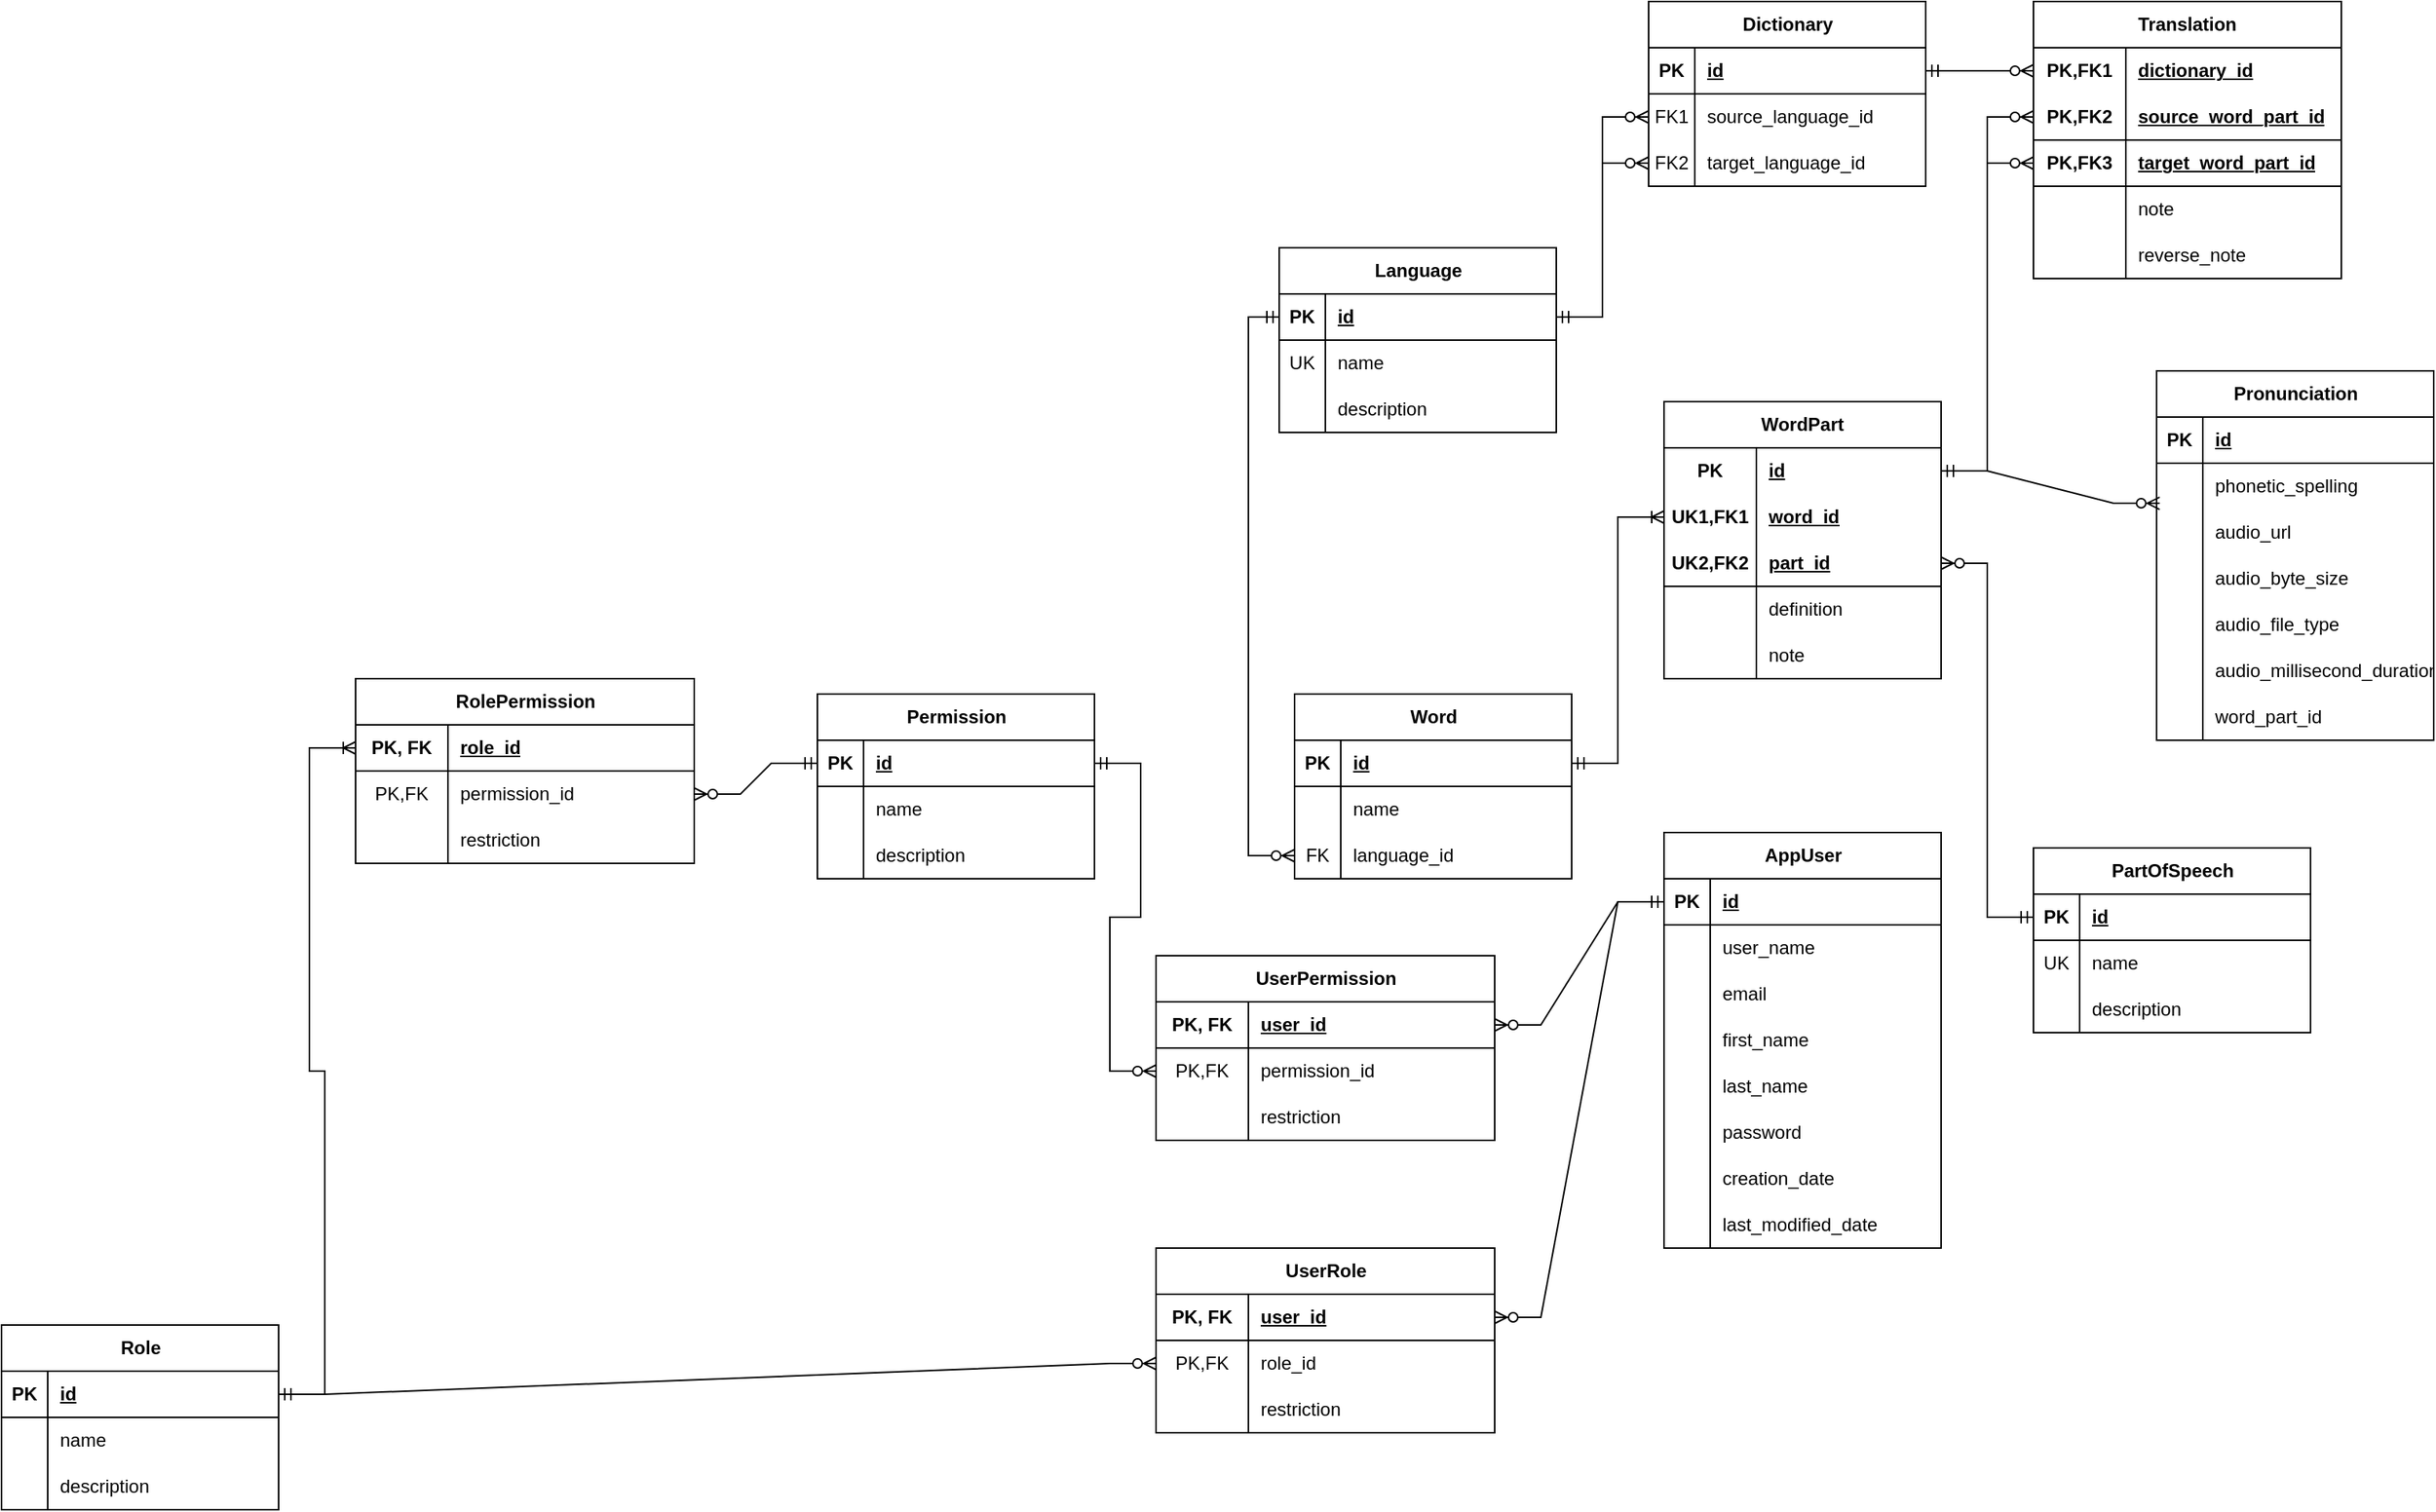 <mxfile version="22.1.11" type="device" pages="4">
  <diagram id="R2lEEEUBdFMjLlhIrx00" name="ERD">
    <mxGraphModel dx="2044" dy="691" grid="1" gridSize="10" guides="1" tooltips="1" connect="1" arrows="1" fold="1" page="1" pageScale="1" pageWidth="850" pageHeight="1100" math="0" shadow="0" extFonts="Permanent Marker^https://fonts.googleapis.com/css?family=Permanent+Marker">
      <root>
        <mxCell id="0" />
        <mxCell id="1" parent="0" />
        <mxCell id="uBvlDMwVoL4mF0VwhhKN-1" value="Dictionary" style="shape=table;startSize=30;container=1;collapsible=1;childLayout=tableLayout;fixedRows=1;rowLines=0;fontStyle=1;align=center;resizeLast=1;html=1;" parent="1" vertex="1">
          <mxGeometry x="290" y="40" width="180" height="120" as="geometry" />
        </mxCell>
        <mxCell id="uBvlDMwVoL4mF0VwhhKN-2" value="" style="shape=tableRow;horizontal=0;startSize=0;swimlaneHead=0;swimlaneBody=0;fillColor=none;collapsible=0;dropTarget=0;points=[[0,0.5],[1,0.5]];portConstraint=eastwest;top=0;left=0;right=0;bottom=1;" parent="uBvlDMwVoL4mF0VwhhKN-1" vertex="1">
          <mxGeometry y="30" width="180" height="30" as="geometry" />
        </mxCell>
        <mxCell id="uBvlDMwVoL4mF0VwhhKN-3" value="PK" style="shape=partialRectangle;connectable=0;fillColor=none;top=0;left=0;bottom=0;right=0;fontStyle=1;overflow=hidden;whiteSpace=wrap;html=1;" parent="uBvlDMwVoL4mF0VwhhKN-2" vertex="1">
          <mxGeometry width="30" height="30" as="geometry">
            <mxRectangle width="30" height="30" as="alternateBounds" />
          </mxGeometry>
        </mxCell>
        <mxCell id="uBvlDMwVoL4mF0VwhhKN-4" value="id" style="shape=partialRectangle;connectable=0;fillColor=none;top=0;left=0;bottom=0;right=0;align=left;spacingLeft=6;fontStyle=5;overflow=hidden;whiteSpace=wrap;html=1;" parent="uBvlDMwVoL4mF0VwhhKN-2" vertex="1">
          <mxGeometry x="30" width="150" height="30" as="geometry">
            <mxRectangle width="150" height="30" as="alternateBounds" />
          </mxGeometry>
        </mxCell>
        <mxCell id="uBvlDMwVoL4mF0VwhhKN-5" value="" style="shape=tableRow;horizontal=0;startSize=0;swimlaneHead=0;swimlaneBody=0;fillColor=none;collapsible=0;dropTarget=0;points=[[0,0.5],[1,0.5]];portConstraint=eastwest;top=0;left=0;right=0;bottom=0;" parent="uBvlDMwVoL4mF0VwhhKN-1" vertex="1">
          <mxGeometry y="60" width="180" height="30" as="geometry" />
        </mxCell>
        <mxCell id="uBvlDMwVoL4mF0VwhhKN-6" value="FK1" style="shape=partialRectangle;connectable=0;fillColor=none;top=0;left=0;bottom=0;right=0;editable=1;overflow=hidden;whiteSpace=wrap;html=1;" parent="uBvlDMwVoL4mF0VwhhKN-5" vertex="1">
          <mxGeometry width="30" height="30" as="geometry">
            <mxRectangle width="30" height="30" as="alternateBounds" />
          </mxGeometry>
        </mxCell>
        <mxCell id="uBvlDMwVoL4mF0VwhhKN-7" value="source_language_id" style="shape=partialRectangle;connectable=0;fillColor=none;top=0;left=0;bottom=0;right=0;align=left;spacingLeft=6;overflow=hidden;whiteSpace=wrap;html=1;" parent="uBvlDMwVoL4mF0VwhhKN-5" vertex="1">
          <mxGeometry x="30" width="150" height="30" as="geometry">
            <mxRectangle width="150" height="30" as="alternateBounds" />
          </mxGeometry>
        </mxCell>
        <mxCell id="uBvlDMwVoL4mF0VwhhKN-8" value="" style="shape=tableRow;horizontal=0;startSize=0;swimlaneHead=0;swimlaneBody=0;fillColor=none;collapsible=0;dropTarget=0;points=[[0,0.5],[1,0.5]];portConstraint=eastwest;top=0;left=0;right=0;bottom=0;" parent="uBvlDMwVoL4mF0VwhhKN-1" vertex="1">
          <mxGeometry y="90" width="180" height="30" as="geometry" />
        </mxCell>
        <mxCell id="uBvlDMwVoL4mF0VwhhKN-9" value="FK2" style="shape=partialRectangle;connectable=0;fillColor=none;top=0;left=0;bottom=0;right=0;editable=1;overflow=hidden;whiteSpace=wrap;html=1;" parent="uBvlDMwVoL4mF0VwhhKN-8" vertex="1">
          <mxGeometry width="30" height="30" as="geometry">
            <mxRectangle width="30" height="30" as="alternateBounds" />
          </mxGeometry>
        </mxCell>
        <mxCell id="uBvlDMwVoL4mF0VwhhKN-10" value="target_language_id" style="shape=partialRectangle;connectable=0;fillColor=none;top=0;left=0;bottom=0;right=0;align=left;spacingLeft=6;overflow=hidden;whiteSpace=wrap;html=1;" parent="uBvlDMwVoL4mF0VwhhKN-8" vertex="1">
          <mxGeometry x="30" width="150" height="30" as="geometry">
            <mxRectangle width="150" height="30" as="alternateBounds" />
          </mxGeometry>
        </mxCell>
        <mxCell id="uBvlDMwVoL4mF0VwhhKN-14" value="Language" style="shape=table;startSize=30;container=1;collapsible=1;childLayout=tableLayout;fixedRows=1;rowLines=0;fontStyle=1;align=center;resizeLast=1;html=1;" parent="1" vertex="1">
          <mxGeometry x="50" y="200" width="180" height="120" as="geometry" />
        </mxCell>
        <mxCell id="uBvlDMwVoL4mF0VwhhKN-15" value="" style="shape=tableRow;horizontal=0;startSize=0;swimlaneHead=0;swimlaneBody=0;fillColor=none;collapsible=0;dropTarget=0;points=[[0,0.5],[1,0.5]];portConstraint=eastwest;top=0;left=0;right=0;bottom=1;" parent="uBvlDMwVoL4mF0VwhhKN-14" vertex="1">
          <mxGeometry y="30" width="180" height="30" as="geometry" />
        </mxCell>
        <mxCell id="uBvlDMwVoL4mF0VwhhKN-16" value="PK" style="shape=partialRectangle;connectable=0;fillColor=none;top=0;left=0;bottom=0;right=0;fontStyle=1;overflow=hidden;whiteSpace=wrap;html=1;" parent="uBvlDMwVoL4mF0VwhhKN-15" vertex="1">
          <mxGeometry width="30" height="30" as="geometry">
            <mxRectangle width="30" height="30" as="alternateBounds" />
          </mxGeometry>
        </mxCell>
        <mxCell id="uBvlDMwVoL4mF0VwhhKN-17" value="id" style="shape=partialRectangle;connectable=0;fillColor=none;top=0;left=0;bottom=0;right=0;align=left;spacingLeft=6;fontStyle=5;overflow=hidden;whiteSpace=wrap;html=1;" parent="uBvlDMwVoL4mF0VwhhKN-15" vertex="1">
          <mxGeometry x="30" width="150" height="30" as="geometry">
            <mxRectangle width="150" height="30" as="alternateBounds" />
          </mxGeometry>
        </mxCell>
        <mxCell id="uBvlDMwVoL4mF0VwhhKN-18" value="" style="shape=tableRow;horizontal=0;startSize=0;swimlaneHead=0;swimlaneBody=0;fillColor=none;collapsible=0;dropTarget=0;points=[[0,0.5],[1,0.5]];portConstraint=eastwest;top=0;left=0;right=0;bottom=0;" parent="uBvlDMwVoL4mF0VwhhKN-14" vertex="1">
          <mxGeometry y="60" width="180" height="30" as="geometry" />
        </mxCell>
        <mxCell id="uBvlDMwVoL4mF0VwhhKN-19" value="UK" style="shape=partialRectangle;connectable=0;fillColor=none;top=0;left=0;bottom=0;right=0;editable=1;overflow=hidden;whiteSpace=wrap;html=1;" parent="uBvlDMwVoL4mF0VwhhKN-18" vertex="1">
          <mxGeometry width="30" height="30" as="geometry">
            <mxRectangle width="30" height="30" as="alternateBounds" />
          </mxGeometry>
        </mxCell>
        <mxCell id="uBvlDMwVoL4mF0VwhhKN-20" value="name" style="shape=partialRectangle;connectable=0;fillColor=none;top=0;left=0;bottom=0;right=0;align=left;spacingLeft=6;overflow=hidden;whiteSpace=wrap;html=1;" parent="uBvlDMwVoL4mF0VwhhKN-18" vertex="1">
          <mxGeometry x="30" width="150" height="30" as="geometry">
            <mxRectangle width="150" height="30" as="alternateBounds" />
          </mxGeometry>
        </mxCell>
        <mxCell id="uBvlDMwVoL4mF0VwhhKN-21" value="" style="shape=tableRow;horizontal=0;startSize=0;swimlaneHead=0;swimlaneBody=0;fillColor=none;collapsible=0;dropTarget=0;points=[[0,0.5],[1,0.5]];portConstraint=eastwest;top=0;left=0;right=0;bottom=0;" parent="uBvlDMwVoL4mF0VwhhKN-14" vertex="1">
          <mxGeometry y="90" width="180" height="30" as="geometry" />
        </mxCell>
        <mxCell id="uBvlDMwVoL4mF0VwhhKN-22" value="" style="shape=partialRectangle;connectable=0;fillColor=none;top=0;left=0;bottom=0;right=0;editable=1;overflow=hidden;whiteSpace=wrap;html=1;" parent="uBvlDMwVoL4mF0VwhhKN-21" vertex="1">
          <mxGeometry width="30" height="30" as="geometry">
            <mxRectangle width="30" height="30" as="alternateBounds" />
          </mxGeometry>
        </mxCell>
        <mxCell id="uBvlDMwVoL4mF0VwhhKN-23" value="description" style="shape=partialRectangle;connectable=0;fillColor=none;top=0;left=0;bottom=0;right=0;align=left;spacingLeft=6;overflow=hidden;whiteSpace=wrap;html=1;" parent="uBvlDMwVoL4mF0VwhhKN-21" vertex="1">
          <mxGeometry x="30" width="150" height="30" as="geometry">
            <mxRectangle width="150" height="30" as="alternateBounds" />
          </mxGeometry>
        </mxCell>
        <mxCell id="uBvlDMwVoL4mF0VwhhKN-27" value="" style="edgeStyle=entityRelationEdgeStyle;fontSize=12;html=1;endArrow=ERzeroToMany;startArrow=ERmandOne;rounded=0;exitX=1;exitY=0.5;exitDx=0;exitDy=0;" parent="1" source="uBvlDMwVoL4mF0VwhhKN-15" target="uBvlDMwVoL4mF0VwhhKN-5" edge="1">
          <mxGeometry width="100" height="100" relative="1" as="geometry">
            <mxPoint x="310" y="260" as="sourcePoint" />
            <mxPoint x="410" y="60" as="targetPoint" />
          </mxGeometry>
        </mxCell>
        <mxCell id="uBvlDMwVoL4mF0VwhhKN-28" value="" style="edgeStyle=entityRelationEdgeStyle;fontSize=12;html=1;endArrow=ERzeroToMany;startArrow=ERmandOne;rounded=0;exitX=1;exitY=0.5;exitDx=0;exitDy=0;" parent="1" source="uBvlDMwVoL4mF0VwhhKN-15" target="uBvlDMwVoL4mF0VwhhKN-8" edge="1">
          <mxGeometry width="100" height="100" relative="1" as="geometry">
            <mxPoint x="300" y="300" as="sourcePoint" />
            <mxPoint x="455" y="150" as="targetPoint" />
          </mxGeometry>
        </mxCell>
        <mxCell id="uBvlDMwVoL4mF0VwhhKN-29" value="Word" style="shape=table;startSize=30;container=1;collapsible=1;childLayout=tableLayout;fixedRows=1;rowLines=0;fontStyle=1;align=center;resizeLast=1;html=1;" parent="1" vertex="1">
          <mxGeometry x="60" y="490" width="180" height="120" as="geometry" />
        </mxCell>
        <mxCell id="uBvlDMwVoL4mF0VwhhKN-30" value="" style="shape=tableRow;horizontal=0;startSize=0;swimlaneHead=0;swimlaneBody=0;fillColor=none;collapsible=0;dropTarget=0;points=[[0,0.5],[1,0.5]];portConstraint=eastwest;top=0;left=0;right=0;bottom=1;" parent="uBvlDMwVoL4mF0VwhhKN-29" vertex="1">
          <mxGeometry y="30" width="180" height="30" as="geometry" />
        </mxCell>
        <mxCell id="uBvlDMwVoL4mF0VwhhKN-31" value="PK" style="shape=partialRectangle;connectable=0;fillColor=none;top=0;left=0;bottom=0;right=0;fontStyle=1;overflow=hidden;whiteSpace=wrap;html=1;" parent="uBvlDMwVoL4mF0VwhhKN-30" vertex="1">
          <mxGeometry width="30" height="30" as="geometry">
            <mxRectangle width="30" height="30" as="alternateBounds" />
          </mxGeometry>
        </mxCell>
        <mxCell id="uBvlDMwVoL4mF0VwhhKN-32" value="id" style="shape=partialRectangle;connectable=0;fillColor=none;top=0;left=0;bottom=0;right=0;align=left;spacingLeft=6;fontStyle=5;overflow=hidden;whiteSpace=wrap;html=1;" parent="uBvlDMwVoL4mF0VwhhKN-30" vertex="1">
          <mxGeometry x="30" width="150" height="30" as="geometry">
            <mxRectangle width="150" height="30" as="alternateBounds" />
          </mxGeometry>
        </mxCell>
        <mxCell id="uBvlDMwVoL4mF0VwhhKN-33" value="" style="shape=tableRow;horizontal=0;startSize=0;swimlaneHead=0;swimlaneBody=0;fillColor=none;collapsible=0;dropTarget=0;points=[[0,0.5],[1,0.5]];portConstraint=eastwest;top=0;left=0;right=0;bottom=0;" parent="uBvlDMwVoL4mF0VwhhKN-29" vertex="1">
          <mxGeometry y="60" width="180" height="30" as="geometry" />
        </mxCell>
        <mxCell id="uBvlDMwVoL4mF0VwhhKN-34" value="" style="shape=partialRectangle;connectable=0;fillColor=none;top=0;left=0;bottom=0;right=0;editable=1;overflow=hidden;whiteSpace=wrap;html=1;" parent="uBvlDMwVoL4mF0VwhhKN-33" vertex="1">
          <mxGeometry width="30" height="30" as="geometry">
            <mxRectangle width="30" height="30" as="alternateBounds" />
          </mxGeometry>
        </mxCell>
        <mxCell id="uBvlDMwVoL4mF0VwhhKN-35" value="name" style="shape=partialRectangle;connectable=0;fillColor=none;top=0;left=0;bottom=0;right=0;align=left;spacingLeft=6;overflow=hidden;whiteSpace=wrap;html=1;" parent="uBvlDMwVoL4mF0VwhhKN-33" vertex="1">
          <mxGeometry x="30" width="150" height="30" as="geometry">
            <mxRectangle width="150" height="30" as="alternateBounds" />
          </mxGeometry>
        </mxCell>
        <mxCell id="uBvlDMwVoL4mF0VwhhKN-42" style="shape=tableRow;horizontal=0;startSize=0;swimlaneHead=0;swimlaneBody=0;fillColor=none;collapsible=0;dropTarget=0;points=[[0,0.5],[1,0.5]];portConstraint=eastwest;top=0;left=0;right=0;bottom=0;" parent="uBvlDMwVoL4mF0VwhhKN-29" vertex="1">
          <mxGeometry y="90" width="180" height="30" as="geometry" />
        </mxCell>
        <mxCell id="uBvlDMwVoL4mF0VwhhKN-43" value="FK" style="shape=partialRectangle;connectable=0;fillColor=none;top=0;left=0;bottom=0;right=0;editable=1;overflow=hidden;whiteSpace=wrap;html=1;" parent="uBvlDMwVoL4mF0VwhhKN-42" vertex="1">
          <mxGeometry width="30" height="30" as="geometry">
            <mxRectangle width="30" height="30" as="alternateBounds" />
          </mxGeometry>
        </mxCell>
        <mxCell id="uBvlDMwVoL4mF0VwhhKN-44" value="language_id" style="shape=partialRectangle;connectable=0;fillColor=none;top=0;left=0;bottom=0;right=0;align=left;spacingLeft=6;overflow=hidden;whiteSpace=wrap;html=1;" parent="uBvlDMwVoL4mF0VwhhKN-42" vertex="1">
          <mxGeometry x="30" width="150" height="30" as="geometry">
            <mxRectangle width="150" height="30" as="alternateBounds" />
          </mxGeometry>
        </mxCell>
        <mxCell id="uBvlDMwVoL4mF0VwhhKN-45" value="" style="edgeStyle=orthogonalEdgeStyle;fontSize=12;html=1;endArrow=ERzeroToMany;startArrow=ERmandOne;rounded=0;exitX=0;exitY=0.5;exitDx=0;exitDy=0;" parent="1" source="uBvlDMwVoL4mF0VwhhKN-15" target="uBvlDMwVoL4mF0VwhhKN-42" edge="1">
          <mxGeometry width="100" height="100" relative="1" as="geometry">
            <mxPoint x="120" y="360" as="sourcePoint" />
            <mxPoint x="410" y="190" as="targetPoint" />
            <Array as="points">
              <mxPoint x="30" y="245" />
              <mxPoint x="30" y="595" />
            </Array>
          </mxGeometry>
        </mxCell>
        <mxCell id="QilJb2b_Ez2zZ5JloiFI-1" value="PartOfSpeech" style="shape=table;startSize=30;container=1;collapsible=1;childLayout=tableLayout;fixedRows=1;rowLines=0;fontStyle=1;align=center;resizeLast=1;html=1;" parent="1" vertex="1">
          <mxGeometry x="540" y="590" width="180" height="120" as="geometry" />
        </mxCell>
        <mxCell id="QilJb2b_Ez2zZ5JloiFI-2" value="" style="shape=tableRow;horizontal=0;startSize=0;swimlaneHead=0;swimlaneBody=0;fillColor=none;collapsible=0;dropTarget=0;points=[[0,0.5],[1,0.5]];portConstraint=eastwest;top=0;left=0;right=0;bottom=1;" parent="QilJb2b_Ez2zZ5JloiFI-1" vertex="1">
          <mxGeometry y="30" width="180" height="30" as="geometry" />
        </mxCell>
        <mxCell id="QilJb2b_Ez2zZ5JloiFI-3" value="PK" style="shape=partialRectangle;connectable=0;fillColor=none;top=0;left=0;bottom=0;right=0;fontStyle=1;overflow=hidden;whiteSpace=wrap;html=1;" parent="QilJb2b_Ez2zZ5JloiFI-2" vertex="1">
          <mxGeometry width="30" height="30" as="geometry">
            <mxRectangle width="30" height="30" as="alternateBounds" />
          </mxGeometry>
        </mxCell>
        <mxCell id="QilJb2b_Ez2zZ5JloiFI-4" value="id" style="shape=partialRectangle;connectable=0;fillColor=none;top=0;left=0;bottom=0;right=0;align=left;spacingLeft=6;fontStyle=5;overflow=hidden;whiteSpace=wrap;html=1;" parent="QilJb2b_Ez2zZ5JloiFI-2" vertex="1">
          <mxGeometry x="30" width="150" height="30" as="geometry">
            <mxRectangle width="150" height="30" as="alternateBounds" />
          </mxGeometry>
        </mxCell>
        <mxCell id="QilJb2b_Ez2zZ5JloiFI-5" value="" style="shape=tableRow;horizontal=0;startSize=0;swimlaneHead=0;swimlaneBody=0;fillColor=none;collapsible=0;dropTarget=0;points=[[0,0.5],[1,0.5]];portConstraint=eastwest;top=0;left=0;right=0;bottom=0;" parent="QilJb2b_Ez2zZ5JloiFI-1" vertex="1">
          <mxGeometry y="60" width="180" height="30" as="geometry" />
        </mxCell>
        <mxCell id="QilJb2b_Ez2zZ5JloiFI-6" value="UK" style="shape=partialRectangle;connectable=0;fillColor=none;top=0;left=0;bottom=0;right=0;editable=1;overflow=hidden;whiteSpace=wrap;html=1;" parent="QilJb2b_Ez2zZ5JloiFI-5" vertex="1">
          <mxGeometry width="30" height="30" as="geometry">
            <mxRectangle width="30" height="30" as="alternateBounds" />
          </mxGeometry>
        </mxCell>
        <mxCell id="QilJb2b_Ez2zZ5JloiFI-7" value="name" style="shape=partialRectangle;connectable=0;fillColor=none;top=0;left=0;bottom=0;right=0;align=left;spacingLeft=6;overflow=hidden;whiteSpace=wrap;html=1;" parent="QilJb2b_Ez2zZ5JloiFI-5" vertex="1">
          <mxGeometry x="30" width="150" height="30" as="geometry">
            <mxRectangle width="150" height="30" as="alternateBounds" />
          </mxGeometry>
        </mxCell>
        <mxCell id="QilJb2b_Ez2zZ5JloiFI-8" value="" style="shape=tableRow;horizontal=0;startSize=0;swimlaneHead=0;swimlaneBody=0;fillColor=none;collapsible=0;dropTarget=0;points=[[0,0.5],[1,0.5]];portConstraint=eastwest;top=0;left=0;right=0;bottom=0;" parent="QilJb2b_Ez2zZ5JloiFI-1" vertex="1">
          <mxGeometry y="90" width="180" height="30" as="geometry" />
        </mxCell>
        <mxCell id="QilJb2b_Ez2zZ5JloiFI-9" value="" style="shape=partialRectangle;connectable=0;fillColor=none;top=0;left=0;bottom=0;right=0;editable=1;overflow=hidden;whiteSpace=wrap;html=1;" parent="QilJb2b_Ez2zZ5JloiFI-8" vertex="1">
          <mxGeometry width="30" height="30" as="geometry">
            <mxRectangle width="30" height="30" as="alternateBounds" />
          </mxGeometry>
        </mxCell>
        <mxCell id="QilJb2b_Ez2zZ5JloiFI-10" value="description" style="shape=partialRectangle;connectable=0;fillColor=none;top=0;left=0;bottom=0;right=0;align=left;spacingLeft=6;overflow=hidden;whiteSpace=wrap;html=1;" parent="QilJb2b_Ez2zZ5JloiFI-8" vertex="1">
          <mxGeometry x="30" width="150" height="30" as="geometry">
            <mxRectangle width="150" height="30" as="alternateBounds" />
          </mxGeometry>
        </mxCell>
        <mxCell id="QilJb2b_Ez2zZ5JloiFI-27" value="WordPart" style="shape=table;startSize=30;container=1;collapsible=1;childLayout=tableLayout;fixedRows=1;rowLines=0;fontStyle=1;align=center;resizeLast=1;html=1;whiteSpace=wrap;" parent="1" vertex="1">
          <mxGeometry x="300" y="300" width="180" height="180" as="geometry" />
        </mxCell>
        <mxCell id="QilJb2b_Ez2zZ5JloiFI-81" style="shape=tableRow;horizontal=0;startSize=0;swimlaneHead=0;swimlaneBody=0;fillColor=none;collapsible=0;dropTarget=0;points=[[0,0.5],[1,0.5]];portConstraint=eastwest;top=0;left=0;right=0;bottom=0;html=1;" parent="QilJb2b_Ez2zZ5JloiFI-27" vertex="1">
          <mxGeometry y="30" width="180" height="30" as="geometry" />
        </mxCell>
        <mxCell id="QilJb2b_Ez2zZ5JloiFI-82" value="PK" style="shape=partialRectangle;connectable=0;fillColor=none;top=0;left=0;bottom=0;right=0;fontStyle=1;overflow=hidden;html=1;whiteSpace=wrap;" parent="QilJb2b_Ez2zZ5JloiFI-81" vertex="1">
          <mxGeometry width="60" height="30" as="geometry">
            <mxRectangle width="60" height="30" as="alternateBounds" />
          </mxGeometry>
        </mxCell>
        <mxCell id="QilJb2b_Ez2zZ5JloiFI-83" value="id" style="shape=partialRectangle;connectable=0;fillColor=none;top=0;left=0;bottom=0;right=0;align=left;spacingLeft=6;fontStyle=5;overflow=hidden;html=1;whiteSpace=wrap;" parent="QilJb2b_Ez2zZ5JloiFI-81" vertex="1">
          <mxGeometry x="60" width="120" height="30" as="geometry">
            <mxRectangle width="120" height="30" as="alternateBounds" />
          </mxGeometry>
        </mxCell>
        <mxCell id="QilJb2b_Ez2zZ5JloiFI-28" value="" style="shape=tableRow;horizontal=0;startSize=0;swimlaneHead=0;swimlaneBody=0;fillColor=none;collapsible=0;dropTarget=0;points=[[0,0.5],[1,0.5]];portConstraint=eastwest;top=0;left=0;right=0;bottom=0;html=1;" parent="QilJb2b_Ez2zZ5JloiFI-27" vertex="1">
          <mxGeometry y="60" width="180" height="30" as="geometry" />
        </mxCell>
        <mxCell id="QilJb2b_Ez2zZ5JloiFI-29" value="UK1,FK1" style="shape=partialRectangle;connectable=0;fillColor=none;top=0;left=0;bottom=0;right=0;fontStyle=1;overflow=hidden;html=1;whiteSpace=wrap;" parent="QilJb2b_Ez2zZ5JloiFI-28" vertex="1">
          <mxGeometry width="60" height="30" as="geometry">
            <mxRectangle width="60" height="30" as="alternateBounds" />
          </mxGeometry>
        </mxCell>
        <mxCell id="QilJb2b_Ez2zZ5JloiFI-30" value="word_id" style="shape=partialRectangle;connectable=0;fillColor=none;top=0;left=0;bottom=0;right=0;align=left;spacingLeft=6;fontStyle=5;overflow=hidden;html=1;whiteSpace=wrap;" parent="QilJb2b_Ez2zZ5JloiFI-28" vertex="1">
          <mxGeometry x="60" width="120" height="30" as="geometry">
            <mxRectangle width="120" height="30" as="alternateBounds" />
          </mxGeometry>
        </mxCell>
        <mxCell id="QilJb2b_Ez2zZ5JloiFI-31" value="" style="shape=tableRow;horizontal=0;startSize=0;swimlaneHead=0;swimlaneBody=0;fillColor=none;collapsible=0;dropTarget=0;points=[[0,0.5],[1,0.5]];portConstraint=eastwest;top=0;left=0;right=0;bottom=1;html=1;" parent="QilJb2b_Ez2zZ5JloiFI-27" vertex="1">
          <mxGeometry y="90" width="180" height="30" as="geometry" />
        </mxCell>
        <mxCell id="QilJb2b_Ez2zZ5JloiFI-32" value="UK2,FK2" style="shape=partialRectangle;connectable=0;fillColor=none;top=0;left=0;bottom=0;right=0;fontStyle=1;overflow=hidden;html=1;whiteSpace=wrap;" parent="QilJb2b_Ez2zZ5JloiFI-31" vertex="1">
          <mxGeometry width="60" height="30" as="geometry">
            <mxRectangle width="60" height="30" as="alternateBounds" />
          </mxGeometry>
        </mxCell>
        <mxCell id="QilJb2b_Ez2zZ5JloiFI-33" value="part_id" style="shape=partialRectangle;connectable=0;fillColor=none;top=0;left=0;bottom=0;right=0;align=left;spacingLeft=6;fontStyle=5;overflow=hidden;html=1;whiteSpace=wrap;" parent="QilJb2b_Ez2zZ5JloiFI-31" vertex="1">
          <mxGeometry x="60" width="120" height="30" as="geometry">
            <mxRectangle width="120" height="30" as="alternateBounds" />
          </mxGeometry>
        </mxCell>
        <mxCell id="QilJb2b_Ez2zZ5JloiFI-34" value="" style="shape=tableRow;horizontal=0;startSize=0;swimlaneHead=0;swimlaneBody=0;fillColor=none;collapsible=0;dropTarget=0;points=[[0,0.5],[1,0.5]];portConstraint=eastwest;top=0;left=0;right=0;bottom=0;html=1;" parent="QilJb2b_Ez2zZ5JloiFI-27" vertex="1">
          <mxGeometry y="120" width="180" height="30" as="geometry" />
        </mxCell>
        <mxCell id="QilJb2b_Ez2zZ5JloiFI-35" value="" style="shape=partialRectangle;connectable=0;fillColor=none;top=0;left=0;bottom=0;right=0;editable=1;overflow=hidden;html=1;whiteSpace=wrap;" parent="QilJb2b_Ez2zZ5JloiFI-34" vertex="1">
          <mxGeometry width="60" height="30" as="geometry">
            <mxRectangle width="60" height="30" as="alternateBounds" />
          </mxGeometry>
        </mxCell>
        <mxCell id="QilJb2b_Ez2zZ5JloiFI-36" value="definition" style="shape=partialRectangle;connectable=0;fillColor=none;top=0;left=0;bottom=0;right=0;align=left;spacingLeft=6;overflow=hidden;html=1;whiteSpace=wrap;" parent="QilJb2b_Ez2zZ5JloiFI-34" vertex="1">
          <mxGeometry x="60" width="120" height="30" as="geometry">
            <mxRectangle width="120" height="30" as="alternateBounds" />
          </mxGeometry>
        </mxCell>
        <mxCell id="QilJb2b_Ez2zZ5JloiFI-37" value="" style="shape=tableRow;horizontal=0;startSize=0;swimlaneHead=0;swimlaneBody=0;fillColor=none;collapsible=0;dropTarget=0;points=[[0,0.5],[1,0.5]];portConstraint=eastwest;top=0;left=0;right=0;bottom=0;html=1;" parent="QilJb2b_Ez2zZ5JloiFI-27" vertex="1">
          <mxGeometry y="150" width="180" height="30" as="geometry" />
        </mxCell>
        <mxCell id="QilJb2b_Ez2zZ5JloiFI-38" value="" style="shape=partialRectangle;connectable=0;fillColor=none;top=0;left=0;bottom=0;right=0;editable=1;overflow=hidden;html=1;whiteSpace=wrap;" parent="QilJb2b_Ez2zZ5JloiFI-37" vertex="1">
          <mxGeometry width="60" height="30" as="geometry">
            <mxRectangle width="60" height="30" as="alternateBounds" />
          </mxGeometry>
        </mxCell>
        <mxCell id="QilJb2b_Ez2zZ5JloiFI-39" value="note" style="shape=partialRectangle;connectable=0;fillColor=none;top=0;left=0;bottom=0;right=0;align=left;spacingLeft=6;overflow=hidden;html=1;whiteSpace=wrap;" parent="QilJb2b_Ez2zZ5JloiFI-37" vertex="1">
          <mxGeometry x="60" width="120" height="30" as="geometry">
            <mxRectangle width="120" height="30" as="alternateBounds" />
          </mxGeometry>
        </mxCell>
        <mxCell id="QilJb2b_Ez2zZ5JloiFI-48" value="" style="edgeStyle=entityRelationEdgeStyle;fontSize=12;html=1;endArrow=ERoneToMany;startArrow=ERmandOne;rounded=0;" parent="1" source="uBvlDMwVoL4mF0VwhhKN-30" target="QilJb2b_Ez2zZ5JloiFI-28" edge="1">
          <mxGeometry width="100" height="100" relative="1" as="geometry">
            <mxPoint x="480" y="390" as="sourcePoint" />
            <mxPoint x="580" y="290" as="targetPoint" />
          </mxGeometry>
        </mxCell>
        <mxCell id="QilJb2b_Ez2zZ5JloiFI-49" value="" style="edgeStyle=entityRelationEdgeStyle;fontSize=12;html=1;endArrow=ERzeroToMany;startArrow=ERmandOne;rounded=0;" parent="1" source="QilJb2b_Ez2zZ5JloiFI-2" target="QilJb2b_Ez2zZ5JloiFI-31" edge="1">
          <mxGeometry width="100" height="100" relative="1" as="geometry">
            <mxPoint x="500" y="510" as="sourcePoint" />
            <mxPoint x="560" y="690" as="targetPoint" />
          </mxGeometry>
        </mxCell>
        <mxCell id="QilJb2b_Ez2zZ5JloiFI-63" value="Translation" style="shape=table;startSize=30;container=1;collapsible=1;childLayout=tableLayout;fixedRows=1;rowLines=0;fontStyle=1;align=center;resizeLast=1;html=1;whiteSpace=wrap;" parent="1" vertex="1">
          <mxGeometry x="540" y="40" width="200" height="180" as="geometry" />
        </mxCell>
        <mxCell id="QilJb2b_Ez2zZ5JloiFI-64" value="" style="shape=tableRow;horizontal=0;startSize=0;swimlaneHead=0;swimlaneBody=0;fillColor=none;collapsible=0;dropTarget=0;points=[[0,0.5],[1,0.5]];portConstraint=eastwest;top=0;left=0;right=0;bottom=0;html=1;" parent="QilJb2b_Ez2zZ5JloiFI-63" vertex="1">
          <mxGeometry y="30" width="200" height="30" as="geometry" />
        </mxCell>
        <mxCell id="QilJb2b_Ez2zZ5JloiFI-65" value="PK,FK1" style="shape=partialRectangle;connectable=0;fillColor=none;top=0;left=0;bottom=0;right=0;fontStyle=1;overflow=hidden;html=1;whiteSpace=wrap;" parent="QilJb2b_Ez2zZ5JloiFI-64" vertex="1">
          <mxGeometry width="60" height="30" as="geometry">
            <mxRectangle width="60" height="30" as="alternateBounds" />
          </mxGeometry>
        </mxCell>
        <mxCell id="QilJb2b_Ez2zZ5JloiFI-66" value="dictionary_id" style="shape=partialRectangle;connectable=0;fillColor=none;top=0;left=0;bottom=0;right=0;align=left;spacingLeft=6;fontStyle=5;overflow=hidden;html=1;whiteSpace=wrap;" parent="QilJb2b_Ez2zZ5JloiFI-64" vertex="1">
          <mxGeometry x="60" width="140" height="30" as="geometry">
            <mxRectangle width="140" height="30" as="alternateBounds" />
          </mxGeometry>
        </mxCell>
        <mxCell id="QilJb2b_Ez2zZ5JloiFI-67" value="" style="shape=tableRow;horizontal=0;startSize=0;swimlaneHead=0;swimlaneBody=0;fillColor=none;collapsible=0;dropTarget=0;points=[[0,0.5],[1,0.5]];portConstraint=eastwest;top=0;left=0;right=0;bottom=1;html=1;" parent="QilJb2b_Ez2zZ5JloiFI-63" vertex="1">
          <mxGeometry y="60" width="200" height="30" as="geometry" />
        </mxCell>
        <mxCell id="QilJb2b_Ez2zZ5JloiFI-68" value="PK,FK2" style="shape=partialRectangle;connectable=0;fillColor=none;top=0;left=0;bottom=0;right=0;fontStyle=1;overflow=hidden;html=1;whiteSpace=wrap;" parent="QilJb2b_Ez2zZ5JloiFI-67" vertex="1">
          <mxGeometry width="60" height="30" as="geometry">
            <mxRectangle width="60" height="30" as="alternateBounds" />
          </mxGeometry>
        </mxCell>
        <mxCell id="QilJb2b_Ez2zZ5JloiFI-69" value="source_word_part_id" style="shape=partialRectangle;connectable=0;fillColor=none;top=0;left=0;bottom=0;right=0;align=left;spacingLeft=6;fontStyle=5;overflow=hidden;html=1;whiteSpace=wrap;" parent="QilJb2b_Ez2zZ5JloiFI-67" vertex="1">
          <mxGeometry x="60" width="140" height="30" as="geometry">
            <mxRectangle width="140" height="30" as="alternateBounds" />
          </mxGeometry>
        </mxCell>
        <mxCell id="QilJb2b_Ez2zZ5JloiFI-76" style="shape=tableRow;horizontal=0;startSize=0;swimlaneHead=0;swimlaneBody=0;fillColor=none;collapsible=0;dropTarget=0;points=[[0,0.5],[1,0.5]];portConstraint=eastwest;top=0;left=0;right=0;bottom=1;html=1;" parent="QilJb2b_Ez2zZ5JloiFI-63" vertex="1">
          <mxGeometry y="90" width="200" height="30" as="geometry" />
        </mxCell>
        <mxCell id="QilJb2b_Ez2zZ5JloiFI-77" value="PK,FK3" style="shape=partialRectangle;connectable=0;fillColor=none;top=0;left=0;bottom=0;right=0;fontStyle=1;overflow=hidden;html=1;whiteSpace=wrap;" parent="QilJb2b_Ez2zZ5JloiFI-76" vertex="1">
          <mxGeometry width="60" height="30" as="geometry">
            <mxRectangle width="60" height="30" as="alternateBounds" />
          </mxGeometry>
        </mxCell>
        <mxCell id="QilJb2b_Ez2zZ5JloiFI-78" value="target_word_part_id" style="shape=partialRectangle;connectable=0;fillColor=none;top=0;left=0;bottom=0;right=0;align=left;spacingLeft=6;fontStyle=5;overflow=hidden;html=1;whiteSpace=wrap;" parent="QilJb2b_Ez2zZ5JloiFI-76" vertex="1">
          <mxGeometry x="60" width="140" height="30" as="geometry">
            <mxRectangle width="140" height="30" as="alternateBounds" />
          </mxGeometry>
        </mxCell>
        <mxCell id="QilJb2b_Ez2zZ5JloiFI-70" value="" style="shape=tableRow;horizontal=0;startSize=0;swimlaneHead=0;swimlaneBody=0;fillColor=none;collapsible=0;dropTarget=0;points=[[0,0.5],[1,0.5]];portConstraint=eastwest;top=0;left=0;right=0;bottom=0;html=1;" parent="QilJb2b_Ez2zZ5JloiFI-63" vertex="1">
          <mxGeometry y="120" width="200" height="30" as="geometry" />
        </mxCell>
        <mxCell id="QilJb2b_Ez2zZ5JloiFI-71" value="" style="shape=partialRectangle;connectable=0;fillColor=none;top=0;left=0;bottom=0;right=0;editable=1;overflow=hidden;html=1;whiteSpace=wrap;" parent="QilJb2b_Ez2zZ5JloiFI-70" vertex="1">
          <mxGeometry width="60" height="30" as="geometry">
            <mxRectangle width="60" height="30" as="alternateBounds" />
          </mxGeometry>
        </mxCell>
        <mxCell id="QilJb2b_Ez2zZ5JloiFI-72" value="note" style="shape=partialRectangle;connectable=0;fillColor=none;top=0;left=0;bottom=0;right=0;align=left;spacingLeft=6;overflow=hidden;html=1;whiteSpace=wrap;" parent="QilJb2b_Ez2zZ5JloiFI-70" vertex="1">
          <mxGeometry x="60" width="140" height="30" as="geometry">
            <mxRectangle width="140" height="30" as="alternateBounds" />
          </mxGeometry>
        </mxCell>
        <mxCell id="MiZT_TTrlPnk5kngtwA_-1" style="shape=tableRow;horizontal=0;startSize=0;swimlaneHead=0;swimlaneBody=0;fillColor=none;collapsible=0;dropTarget=0;points=[[0,0.5],[1,0.5]];portConstraint=eastwest;top=0;left=0;right=0;bottom=0;html=1;" parent="QilJb2b_Ez2zZ5JloiFI-63" vertex="1">
          <mxGeometry y="150" width="200" height="30" as="geometry" />
        </mxCell>
        <mxCell id="MiZT_TTrlPnk5kngtwA_-2" style="shape=partialRectangle;connectable=0;fillColor=none;top=0;left=0;bottom=0;right=0;editable=1;overflow=hidden;html=1;whiteSpace=wrap;" parent="MiZT_TTrlPnk5kngtwA_-1" vertex="1">
          <mxGeometry width="60" height="30" as="geometry">
            <mxRectangle width="60" height="30" as="alternateBounds" />
          </mxGeometry>
        </mxCell>
        <mxCell id="MiZT_TTrlPnk5kngtwA_-3" value="reverse_note" style="shape=partialRectangle;connectable=0;fillColor=none;top=0;left=0;bottom=0;right=0;align=left;spacingLeft=6;overflow=hidden;html=1;whiteSpace=wrap;" parent="MiZT_TTrlPnk5kngtwA_-1" vertex="1">
          <mxGeometry x="60" width="140" height="30" as="geometry">
            <mxRectangle width="140" height="30" as="alternateBounds" />
          </mxGeometry>
        </mxCell>
        <mxCell id="QilJb2b_Ez2zZ5JloiFI-79" value="" style="edgeStyle=entityRelationEdgeStyle;fontSize=12;html=1;endArrow=ERzeroToMany;startArrow=ERmandOne;rounded=0;" parent="1" source="uBvlDMwVoL4mF0VwhhKN-2" target="QilJb2b_Ez2zZ5JloiFI-64" edge="1">
          <mxGeometry width="100" height="100" relative="1" as="geometry">
            <mxPoint x="580" y="90" as="sourcePoint" />
            <mxPoint x="695" y="-10" as="targetPoint" />
          </mxGeometry>
        </mxCell>
        <mxCell id="QilJb2b_Ez2zZ5JloiFI-84" value="" style="edgeStyle=entityRelationEdgeStyle;fontSize=12;html=1;endArrow=ERzeroToMany;startArrow=ERmandOne;rounded=0;entryX=0;entryY=0.5;entryDx=0;entryDy=0;" parent="1" source="QilJb2b_Ez2zZ5JloiFI-81" target="QilJb2b_Ez2zZ5JloiFI-67" edge="1">
          <mxGeometry width="100" height="100" relative="1" as="geometry">
            <mxPoint x="715" y="420" as="sourcePoint" />
            <mxPoint x="780" y="310" as="targetPoint" />
          </mxGeometry>
        </mxCell>
        <mxCell id="QilJb2b_Ez2zZ5JloiFI-85" value="" style="edgeStyle=entityRelationEdgeStyle;fontSize=12;html=1;endArrow=ERzeroToMany;startArrow=ERmandOne;rounded=0;" parent="1" source="QilJb2b_Ez2zZ5JloiFI-81" target="QilJb2b_Ez2zZ5JloiFI-76" edge="1">
          <mxGeometry width="100" height="100" relative="1" as="geometry">
            <mxPoint x="710" y="445" as="sourcePoint" />
            <mxPoint x="770" y="125" as="targetPoint" />
          </mxGeometry>
        </mxCell>
        <mxCell id="NlFx1HqWlF-9l3Z6LqCn-1" value="AppUser" style="shape=table;startSize=30;container=1;collapsible=1;childLayout=tableLayout;fixedRows=1;rowLines=0;fontStyle=1;align=center;resizeLast=1;html=1;" parent="1" vertex="1">
          <mxGeometry x="300" y="580" width="180" height="270" as="geometry" />
        </mxCell>
        <mxCell id="NlFx1HqWlF-9l3Z6LqCn-2" value="" style="shape=tableRow;horizontal=0;startSize=0;swimlaneHead=0;swimlaneBody=0;fillColor=none;collapsible=0;dropTarget=0;points=[[0,0.5],[1,0.5]];portConstraint=eastwest;top=0;left=0;right=0;bottom=1;" parent="NlFx1HqWlF-9l3Z6LqCn-1" vertex="1">
          <mxGeometry y="30" width="180" height="30" as="geometry" />
        </mxCell>
        <mxCell id="NlFx1HqWlF-9l3Z6LqCn-3" value="PK" style="shape=partialRectangle;connectable=0;fillColor=none;top=0;left=0;bottom=0;right=0;fontStyle=1;overflow=hidden;whiteSpace=wrap;html=1;" parent="NlFx1HqWlF-9l3Z6LqCn-2" vertex="1">
          <mxGeometry width="30" height="30" as="geometry">
            <mxRectangle width="30" height="30" as="alternateBounds" />
          </mxGeometry>
        </mxCell>
        <mxCell id="NlFx1HqWlF-9l3Z6LqCn-4" value="id" style="shape=partialRectangle;connectable=0;fillColor=none;top=0;left=0;bottom=0;right=0;align=left;spacingLeft=6;fontStyle=5;overflow=hidden;whiteSpace=wrap;html=1;" parent="NlFx1HqWlF-9l3Z6LqCn-2" vertex="1">
          <mxGeometry x="30" width="150" height="30" as="geometry">
            <mxRectangle width="150" height="30" as="alternateBounds" />
          </mxGeometry>
        </mxCell>
        <mxCell id="NlFx1HqWlF-9l3Z6LqCn-5" value="" style="shape=tableRow;horizontal=0;startSize=0;swimlaneHead=0;swimlaneBody=0;fillColor=none;collapsible=0;dropTarget=0;points=[[0,0.5],[1,0.5]];portConstraint=eastwest;top=0;left=0;right=0;bottom=0;" parent="NlFx1HqWlF-9l3Z6LqCn-1" vertex="1">
          <mxGeometry y="60" width="180" height="30" as="geometry" />
        </mxCell>
        <mxCell id="NlFx1HqWlF-9l3Z6LqCn-6" value="" style="shape=partialRectangle;connectable=0;fillColor=none;top=0;left=0;bottom=0;right=0;editable=1;overflow=hidden;whiteSpace=wrap;html=1;" parent="NlFx1HqWlF-9l3Z6LqCn-5" vertex="1">
          <mxGeometry width="30" height="30" as="geometry">
            <mxRectangle width="30" height="30" as="alternateBounds" />
          </mxGeometry>
        </mxCell>
        <mxCell id="NlFx1HqWlF-9l3Z6LqCn-7" value="user_name" style="shape=partialRectangle;connectable=0;fillColor=none;top=0;left=0;bottom=0;right=0;align=left;spacingLeft=6;overflow=hidden;whiteSpace=wrap;html=1;" parent="NlFx1HqWlF-9l3Z6LqCn-5" vertex="1">
          <mxGeometry x="30" width="150" height="30" as="geometry">
            <mxRectangle width="150" height="30" as="alternateBounds" />
          </mxGeometry>
        </mxCell>
        <mxCell id="NlFx1HqWlF-9l3Z6LqCn-8" value="" style="shape=tableRow;horizontal=0;startSize=0;swimlaneHead=0;swimlaneBody=0;fillColor=none;collapsible=0;dropTarget=0;points=[[0,0.5],[1,0.5]];portConstraint=eastwest;top=0;left=0;right=0;bottom=0;" parent="NlFx1HqWlF-9l3Z6LqCn-1" vertex="1">
          <mxGeometry y="90" width="180" height="30" as="geometry" />
        </mxCell>
        <mxCell id="NlFx1HqWlF-9l3Z6LqCn-9" value="" style="shape=partialRectangle;connectable=0;fillColor=none;top=0;left=0;bottom=0;right=0;editable=1;overflow=hidden;whiteSpace=wrap;html=1;" parent="NlFx1HqWlF-9l3Z6LqCn-8" vertex="1">
          <mxGeometry width="30" height="30" as="geometry">
            <mxRectangle width="30" height="30" as="alternateBounds" />
          </mxGeometry>
        </mxCell>
        <mxCell id="NlFx1HqWlF-9l3Z6LqCn-10" value="email" style="shape=partialRectangle;connectable=0;fillColor=none;top=0;left=0;bottom=0;right=0;align=left;spacingLeft=6;overflow=hidden;whiteSpace=wrap;html=1;" parent="NlFx1HqWlF-9l3Z6LqCn-8" vertex="1">
          <mxGeometry x="30" width="150" height="30" as="geometry">
            <mxRectangle width="150" height="30" as="alternateBounds" />
          </mxGeometry>
        </mxCell>
        <mxCell id="NlFx1HqWlF-9l3Z6LqCn-11" value="" style="shape=tableRow;horizontal=0;startSize=0;swimlaneHead=0;swimlaneBody=0;fillColor=none;collapsible=0;dropTarget=0;points=[[0,0.5],[1,0.5]];portConstraint=eastwest;top=0;left=0;right=0;bottom=0;" parent="NlFx1HqWlF-9l3Z6LqCn-1" vertex="1">
          <mxGeometry y="120" width="180" height="30" as="geometry" />
        </mxCell>
        <mxCell id="NlFx1HqWlF-9l3Z6LqCn-12" value="" style="shape=partialRectangle;connectable=0;fillColor=none;top=0;left=0;bottom=0;right=0;editable=1;overflow=hidden;whiteSpace=wrap;html=1;" parent="NlFx1HqWlF-9l3Z6LqCn-11" vertex="1">
          <mxGeometry width="30" height="30" as="geometry">
            <mxRectangle width="30" height="30" as="alternateBounds" />
          </mxGeometry>
        </mxCell>
        <mxCell id="NlFx1HqWlF-9l3Z6LqCn-13" value="first_name" style="shape=partialRectangle;connectable=0;fillColor=none;top=0;left=0;bottom=0;right=0;align=left;spacingLeft=6;overflow=hidden;whiteSpace=wrap;html=1;" parent="NlFx1HqWlF-9l3Z6LqCn-11" vertex="1">
          <mxGeometry x="30" width="150" height="30" as="geometry">
            <mxRectangle width="150" height="30" as="alternateBounds" />
          </mxGeometry>
        </mxCell>
        <mxCell id="XWs76Eu5qjRsm3ZBFALJ-1" style="shape=tableRow;horizontal=0;startSize=0;swimlaneHead=0;swimlaneBody=0;fillColor=none;collapsible=0;dropTarget=0;points=[[0,0.5],[1,0.5]];portConstraint=eastwest;top=0;left=0;right=0;bottom=0;" parent="NlFx1HqWlF-9l3Z6LqCn-1" vertex="1">
          <mxGeometry y="150" width="180" height="30" as="geometry" />
        </mxCell>
        <mxCell id="XWs76Eu5qjRsm3ZBFALJ-2" style="shape=partialRectangle;connectable=0;fillColor=none;top=0;left=0;bottom=0;right=0;editable=1;overflow=hidden;whiteSpace=wrap;html=1;" parent="XWs76Eu5qjRsm3ZBFALJ-1" vertex="1">
          <mxGeometry width="30" height="30" as="geometry">
            <mxRectangle width="30" height="30" as="alternateBounds" />
          </mxGeometry>
        </mxCell>
        <mxCell id="XWs76Eu5qjRsm3ZBFALJ-3" value="last_name" style="shape=partialRectangle;connectable=0;fillColor=none;top=0;left=0;bottom=0;right=0;align=left;spacingLeft=6;overflow=hidden;whiteSpace=wrap;html=1;" parent="XWs76Eu5qjRsm3ZBFALJ-1" vertex="1">
          <mxGeometry x="30" width="150" height="30" as="geometry">
            <mxRectangle width="150" height="30" as="alternateBounds" />
          </mxGeometry>
        </mxCell>
        <mxCell id="XWs76Eu5qjRsm3ZBFALJ-4" style="shape=tableRow;horizontal=0;startSize=0;swimlaneHead=0;swimlaneBody=0;fillColor=none;collapsible=0;dropTarget=0;points=[[0,0.5],[1,0.5]];portConstraint=eastwest;top=0;left=0;right=0;bottom=0;" parent="NlFx1HqWlF-9l3Z6LqCn-1" vertex="1">
          <mxGeometry y="180" width="180" height="30" as="geometry" />
        </mxCell>
        <mxCell id="XWs76Eu5qjRsm3ZBFALJ-5" style="shape=partialRectangle;connectable=0;fillColor=none;top=0;left=0;bottom=0;right=0;editable=1;overflow=hidden;whiteSpace=wrap;html=1;" parent="XWs76Eu5qjRsm3ZBFALJ-4" vertex="1">
          <mxGeometry width="30" height="30" as="geometry">
            <mxRectangle width="30" height="30" as="alternateBounds" />
          </mxGeometry>
        </mxCell>
        <mxCell id="XWs76Eu5qjRsm3ZBFALJ-6" value="password" style="shape=partialRectangle;connectable=0;fillColor=none;top=0;left=0;bottom=0;right=0;align=left;spacingLeft=6;overflow=hidden;whiteSpace=wrap;html=1;" parent="XWs76Eu5qjRsm3ZBFALJ-4" vertex="1">
          <mxGeometry x="30" width="150" height="30" as="geometry">
            <mxRectangle width="150" height="30" as="alternateBounds" />
          </mxGeometry>
        </mxCell>
        <mxCell id="XWs76Eu5qjRsm3ZBFALJ-7" style="shape=tableRow;horizontal=0;startSize=0;swimlaneHead=0;swimlaneBody=0;fillColor=none;collapsible=0;dropTarget=0;points=[[0,0.5],[1,0.5]];portConstraint=eastwest;top=0;left=0;right=0;bottom=0;" parent="NlFx1HqWlF-9l3Z6LqCn-1" vertex="1">
          <mxGeometry y="210" width="180" height="30" as="geometry" />
        </mxCell>
        <mxCell id="XWs76Eu5qjRsm3ZBFALJ-8" style="shape=partialRectangle;connectable=0;fillColor=none;top=0;left=0;bottom=0;right=0;editable=1;overflow=hidden;whiteSpace=wrap;html=1;" parent="XWs76Eu5qjRsm3ZBFALJ-7" vertex="1">
          <mxGeometry width="30" height="30" as="geometry">
            <mxRectangle width="30" height="30" as="alternateBounds" />
          </mxGeometry>
        </mxCell>
        <mxCell id="XWs76Eu5qjRsm3ZBFALJ-9" value="creation_date" style="shape=partialRectangle;connectable=0;fillColor=none;top=0;left=0;bottom=0;right=0;align=left;spacingLeft=6;overflow=hidden;whiteSpace=wrap;html=1;" parent="XWs76Eu5qjRsm3ZBFALJ-7" vertex="1">
          <mxGeometry x="30" width="150" height="30" as="geometry">
            <mxRectangle width="150" height="30" as="alternateBounds" />
          </mxGeometry>
        </mxCell>
        <mxCell id="XWs76Eu5qjRsm3ZBFALJ-10" style="shape=tableRow;horizontal=0;startSize=0;swimlaneHead=0;swimlaneBody=0;fillColor=none;collapsible=0;dropTarget=0;points=[[0,0.5],[1,0.5]];portConstraint=eastwest;top=0;left=0;right=0;bottom=0;" parent="NlFx1HqWlF-9l3Z6LqCn-1" vertex="1">
          <mxGeometry y="240" width="180" height="30" as="geometry" />
        </mxCell>
        <mxCell id="XWs76Eu5qjRsm3ZBFALJ-11" style="shape=partialRectangle;connectable=0;fillColor=none;top=0;left=0;bottom=0;right=0;editable=1;overflow=hidden;whiteSpace=wrap;html=1;" parent="XWs76Eu5qjRsm3ZBFALJ-10" vertex="1">
          <mxGeometry width="30" height="30" as="geometry">
            <mxRectangle width="30" height="30" as="alternateBounds" />
          </mxGeometry>
        </mxCell>
        <mxCell id="XWs76Eu5qjRsm3ZBFALJ-12" value="last_modified_date" style="shape=partialRectangle;connectable=0;fillColor=none;top=0;left=0;bottom=0;right=0;align=left;spacingLeft=6;overflow=hidden;whiteSpace=wrap;html=1;" parent="XWs76Eu5qjRsm3ZBFALJ-10" vertex="1">
          <mxGeometry x="30" width="150" height="30" as="geometry">
            <mxRectangle width="150" height="30" as="alternateBounds" />
          </mxGeometry>
        </mxCell>
        <mxCell id="75RayxUmiLkfRHhlxKHn-1" value="Pronunciation" style="shape=table;startSize=30;container=1;collapsible=1;childLayout=tableLayout;fixedRows=1;rowLines=0;fontStyle=1;align=center;resizeLast=1;html=1;" parent="1" vertex="1">
          <mxGeometry x="620" y="280" width="180" height="240" as="geometry" />
        </mxCell>
        <mxCell id="75RayxUmiLkfRHhlxKHn-2" value="" style="shape=tableRow;horizontal=0;startSize=0;swimlaneHead=0;swimlaneBody=0;fillColor=none;collapsible=0;dropTarget=0;points=[[0,0.5],[1,0.5]];portConstraint=eastwest;top=0;left=0;right=0;bottom=1;" parent="75RayxUmiLkfRHhlxKHn-1" vertex="1">
          <mxGeometry y="30" width="180" height="30" as="geometry" />
        </mxCell>
        <mxCell id="75RayxUmiLkfRHhlxKHn-3" value="PK" style="shape=partialRectangle;connectable=0;fillColor=none;top=0;left=0;bottom=0;right=0;fontStyle=1;overflow=hidden;whiteSpace=wrap;html=1;" parent="75RayxUmiLkfRHhlxKHn-2" vertex="1">
          <mxGeometry width="30" height="30" as="geometry">
            <mxRectangle width="30" height="30" as="alternateBounds" />
          </mxGeometry>
        </mxCell>
        <mxCell id="75RayxUmiLkfRHhlxKHn-4" value="id" style="shape=partialRectangle;connectable=0;fillColor=none;top=0;left=0;bottom=0;right=0;align=left;spacingLeft=6;fontStyle=5;overflow=hidden;whiteSpace=wrap;html=1;" parent="75RayxUmiLkfRHhlxKHn-2" vertex="1">
          <mxGeometry x="30" width="150" height="30" as="geometry">
            <mxRectangle width="150" height="30" as="alternateBounds" />
          </mxGeometry>
        </mxCell>
        <mxCell id="75RayxUmiLkfRHhlxKHn-5" value="" style="shape=tableRow;horizontal=0;startSize=0;swimlaneHead=0;swimlaneBody=0;fillColor=none;collapsible=0;dropTarget=0;points=[[0,0.5],[1,0.5]];portConstraint=eastwest;top=0;left=0;right=0;bottom=0;" parent="75RayxUmiLkfRHhlxKHn-1" vertex="1">
          <mxGeometry y="60" width="180" height="30" as="geometry" />
        </mxCell>
        <mxCell id="75RayxUmiLkfRHhlxKHn-6" value="" style="shape=partialRectangle;connectable=0;fillColor=none;top=0;left=0;bottom=0;right=0;editable=1;overflow=hidden;whiteSpace=wrap;html=1;" parent="75RayxUmiLkfRHhlxKHn-5" vertex="1">
          <mxGeometry width="30" height="30" as="geometry">
            <mxRectangle width="30" height="30" as="alternateBounds" />
          </mxGeometry>
        </mxCell>
        <mxCell id="75RayxUmiLkfRHhlxKHn-7" value="phonetic_spelling" style="shape=partialRectangle;connectable=0;fillColor=none;top=0;left=0;bottom=0;right=0;align=left;spacingLeft=6;overflow=hidden;whiteSpace=wrap;html=1;" parent="75RayxUmiLkfRHhlxKHn-5" vertex="1">
          <mxGeometry x="30" width="150" height="30" as="geometry">
            <mxRectangle width="150" height="30" as="alternateBounds" />
          </mxGeometry>
        </mxCell>
        <mxCell id="75RayxUmiLkfRHhlxKHn-8" value="" style="shape=tableRow;horizontal=0;startSize=0;swimlaneHead=0;swimlaneBody=0;fillColor=none;collapsible=0;dropTarget=0;points=[[0,0.5],[1,0.5]];portConstraint=eastwest;top=0;left=0;right=0;bottom=0;" parent="75RayxUmiLkfRHhlxKHn-1" vertex="1">
          <mxGeometry y="90" width="180" height="30" as="geometry" />
        </mxCell>
        <mxCell id="75RayxUmiLkfRHhlxKHn-9" value="" style="shape=partialRectangle;connectable=0;fillColor=none;top=0;left=0;bottom=0;right=0;editable=1;overflow=hidden;whiteSpace=wrap;html=1;" parent="75RayxUmiLkfRHhlxKHn-8" vertex="1">
          <mxGeometry width="30" height="30" as="geometry">
            <mxRectangle width="30" height="30" as="alternateBounds" />
          </mxGeometry>
        </mxCell>
        <mxCell id="75RayxUmiLkfRHhlxKHn-10" value="audio_url" style="shape=partialRectangle;connectable=0;fillColor=none;top=0;left=0;bottom=0;right=0;align=left;spacingLeft=6;overflow=hidden;whiteSpace=wrap;html=1;" parent="75RayxUmiLkfRHhlxKHn-8" vertex="1">
          <mxGeometry x="30" width="150" height="30" as="geometry">
            <mxRectangle width="150" height="30" as="alternateBounds" />
          </mxGeometry>
        </mxCell>
        <mxCell id="75RayxUmiLkfRHhlxKHn-11" value="" style="shape=tableRow;horizontal=0;startSize=0;swimlaneHead=0;swimlaneBody=0;fillColor=none;collapsible=0;dropTarget=0;points=[[0,0.5],[1,0.5]];portConstraint=eastwest;top=0;left=0;right=0;bottom=0;" parent="75RayxUmiLkfRHhlxKHn-1" vertex="1">
          <mxGeometry y="120" width="180" height="30" as="geometry" />
        </mxCell>
        <mxCell id="75RayxUmiLkfRHhlxKHn-12" value="" style="shape=partialRectangle;connectable=0;fillColor=none;top=0;left=0;bottom=0;right=0;editable=1;overflow=hidden;whiteSpace=wrap;html=1;" parent="75RayxUmiLkfRHhlxKHn-11" vertex="1">
          <mxGeometry width="30" height="30" as="geometry">
            <mxRectangle width="30" height="30" as="alternateBounds" />
          </mxGeometry>
        </mxCell>
        <mxCell id="75RayxUmiLkfRHhlxKHn-13" value="audio_byte_size" style="shape=partialRectangle;connectable=0;fillColor=none;top=0;left=0;bottom=0;right=0;align=left;spacingLeft=6;overflow=hidden;whiteSpace=wrap;html=1;" parent="75RayxUmiLkfRHhlxKHn-11" vertex="1">
          <mxGeometry x="30" width="150" height="30" as="geometry">
            <mxRectangle width="150" height="30" as="alternateBounds" />
          </mxGeometry>
        </mxCell>
        <mxCell id="75RayxUmiLkfRHhlxKHn-14" style="shape=tableRow;horizontal=0;startSize=0;swimlaneHead=0;swimlaneBody=0;fillColor=none;collapsible=0;dropTarget=0;points=[[0,0.5],[1,0.5]];portConstraint=eastwest;top=0;left=0;right=0;bottom=0;" parent="75RayxUmiLkfRHhlxKHn-1" vertex="1">
          <mxGeometry y="150" width="180" height="30" as="geometry" />
        </mxCell>
        <mxCell id="75RayxUmiLkfRHhlxKHn-15" style="shape=partialRectangle;connectable=0;fillColor=none;top=0;left=0;bottom=0;right=0;editable=1;overflow=hidden;whiteSpace=wrap;html=1;" parent="75RayxUmiLkfRHhlxKHn-14" vertex="1">
          <mxGeometry width="30" height="30" as="geometry">
            <mxRectangle width="30" height="30" as="alternateBounds" />
          </mxGeometry>
        </mxCell>
        <mxCell id="75RayxUmiLkfRHhlxKHn-16" value="audio_file_type" style="shape=partialRectangle;connectable=0;fillColor=none;top=0;left=0;bottom=0;right=0;align=left;spacingLeft=6;overflow=hidden;whiteSpace=wrap;html=1;" parent="75RayxUmiLkfRHhlxKHn-14" vertex="1">
          <mxGeometry x="30" width="150" height="30" as="geometry">
            <mxRectangle width="150" height="30" as="alternateBounds" />
          </mxGeometry>
        </mxCell>
        <mxCell id="75RayxUmiLkfRHhlxKHn-17" style="shape=tableRow;horizontal=0;startSize=0;swimlaneHead=0;swimlaneBody=0;fillColor=none;collapsible=0;dropTarget=0;points=[[0,0.5],[1,0.5]];portConstraint=eastwest;top=0;left=0;right=0;bottom=0;" parent="75RayxUmiLkfRHhlxKHn-1" vertex="1">
          <mxGeometry y="180" width="180" height="30" as="geometry" />
        </mxCell>
        <mxCell id="75RayxUmiLkfRHhlxKHn-18" style="shape=partialRectangle;connectable=0;fillColor=none;top=0;left=0;bottom=0;right=0;editable=1;overflow=hidden;whiteSpace=wrap;html=1;" parent="75RayxUmiLkfRHhlxKHn-17" vertex="1">
          <mxGeometry width="30" height="30" as="geometry">
            <mxRectangle width="30" height="30" as="alternateBounds" />
          </mxGeometry>
        </mxCell>
        <mxCell id="75RayxUmiLkfRHhlxKHn-19" value="audio_millisecond_duration" style="shape=partialRectangle;connectable=0;fillColor=none;top=0;left=0;bottom=0;right=0;align=left;spacingLeft=6;overflow=hidden;whiteSpace=wrap;html=1;" parent="75RayxUmiLkfRHhlxKHn-17" vertex="1">
          <mxGeometry x="30" width="150" height="30" as="geometry">
            <mxRectangle width="150" height="30" as="alternateBounds" />
          </mxGeometry>
        </mxCell>
        <mxCell id="75RayxUmiLkfRHhlxKHn-21" style="shape=tableRow;horizontal=0;startSize=0;swimlaneHead=0;swimlaneBody=0;fillColor=none;collapsible=0;dropTarget=0;points=[[0,0.5],[1,0.5]];portConstraint=eastwest;top=0;left=0;right=0;bottom=0;" parent="75RayxUmiLkfRHhlxKHn-1" vertex="1">
          <mxGeometry y="210" width="180" height="30" as="geometry" />
        </mxCell>
        <mxCell id="75RayxUmiLkfRHhlxKHn-22" style="shape=partialRectangle;connectable=0;fillColor=none;top=0;left=0;bottom=0;right=0;editable=1;overflow=hidden;whiteSpace=wrap;html=1;" parent="75RayxUmiLkfRHhlxKHn-21" vertex="1">
          <mxGeometry width="30" height="30" as="geometry">
            <mxRectangle width="30" height="30" as="alternateBounds" />
          </mxGeometry>
        </mxCell>
        <mxCell id="75RayxUmiLkfRHhlxKHn-23" value="word_part_id" style="shape=partialRectangle;connectable=0;fillColor=none;top=0;left=0;bottom=0;right=0;align=left;spacingLeft=6;overflow=hidden;whiteSpace=wrap;html=1;" parent="75RayxUmiLkfRHhlxKHn-21" vertex="1">
          <mxGeometry x="30" width="150" height="30" as="geometry">
            <mxRectangle width="150" height="30" as="alternateBounds" />
          </mxGeometry>
        </mxCell>
        <mxCell id="75RayxUmiLkfRHhlxKHn-20" value="" style="edgeStyle=entityRelationEdgeStyle;fontSize=12;html=1;endArrow=ERzeroToMany;startArrow=ERmandOne;rounded=0;entryX=0.011;entryY=0.867;entryDx=0;entryDy=0;entryPerimeter=0;" parent="1" source="QilJb2b_Ez2zZ5JloiFI-81" target="75RayxUmiLkfRHhlxKHn-5" edge="1">
          <mxGeometry width="100" height="100" relative="1" as="geometry">
            <mxPoint x="520" y="380" as="sourcePoint" />
            <mxPoint x="570" y="300" as="targetPoint" />
            <Array as="points">
              <mxPoint x="640" y="395" />
            </Array>
          </mxGeometry>
        </mxCell>
        <mxCell id="PPw5fuGr3TNdycCUcCWo-1" value="Permission" style="shape=table;startSize=30;container=1;collapsible=1;childLayout=tableLayout;fixedRows=1;rowLines=0;fontStyle=1;align=center;resizeLast=1;html=1;" parent="1" vertex="1">
          <mxGeometry x="-250" y="490" width="180" height="120" as="geometry" />
        </mxCell>
        <mxCell id="PPw5fuGr3TNdycCUcCWo-2" value="" style="shape=tableRow;horizontal=0;startSize=0;swimlaneHead=0;swimlaneBody=0;fillColor=none;collapsible=0;dropTarget=0;points=[[0,0.5],[1,0.5]];portConstraint=eastwest;top=0;left=0;right=0;bottom=1;" parent="PPw5fuGr3TNdycCUcCWo-1" vertex="1">
          <mxGeometry y="30" width="180" height="30" as="geometry" />
        </mxCell>
        <mxCell id="PPw5fuGr3TNdycCUcCWo-3" value="PK" style="shape=partialRectangle;connectable=0;fillColor=none;top=0;left=0;bottom=0;right=0;fontStyle=1;overflow=hidden;whiteSpace=wrap;html=1;" parent="PPw5fuGr3TNdycCUcCWo-2" vertex="1">
          <mxGeometry width="30" height="30" as="geometry">
            <mxRectangle width="30" height="30" as="alternateBounds" />
          </mxGeometry>
        </mxCell>
        <mxCell id="PPw5fuGr3TNdycCUcCWo-4" value="id" style="shape=partialRectangle;connectable=0;fillColor=none;top=0;left=0;bottom=0;right=0;align=left;spacingLeft=6;fontStyle=5;overflow=hidden;whiteSpace=wrap;html=1;" parent="PPw5fuGr3TNdycCUcCWo-2" vertex="1">
          <mxGeometry x="30" width="150" height="30" as="geometry">
            <mxRectangle width="150" height="30" as="alternateBounds" />
          </mxGeometry>
        </mxCell>
        <mxCell id="PPw5fuGr3TNdycCUcCWo-5" value="" style="shape=tableRow;horizontal=0;startSize=0;swimlaneHead=0;swimlaneBody=0;fillColor=none;collapsible=0;dropTarget=0;points=[[0,0.5],[1,0.5]];portConstraint=eastwest;top=0;left=0;right=0;bottom=0;" parent="PPw5fuGr3TNdycCUcCWo-1" vertex="1">
          <mxGeometry y="60" width="180" height="30" as="geometry" />
        </mxCell>
        <mxCell id="PPw5fuGr3TNdycCUcCWo-6" value="" style="shape=partialRectangle;connectable=0;fillColor=none;top=0;left=0;bottom=0;right=0;editable=1;overflow=hidden;whiteSpace=wrap;html=1;" parent="PPw5fuGr3TNdycCUcCWo-5" vertex="1">
          <mxGeometry width="30" height="30" as="geometry">
            <mxRectangle width="30" height="30" as="alternateBounds" />
          </mxGeometry>
        </mxCell>
        <mxCell id="PPw5fuGr3TNdycCUcCWo-7" value="name" style="shape=partialRectangle;connectable=0;fillColor=none;top=0;left=0;bottom=0;right=0;align=left;spacingLeft=6;overflow=hidden;whiteSpace=wrap;html=1;" parent="PPw5fuGr3TNdycCUcCWo-5" vertex="1">
          <mxGeometry x="30" width="150" height="30" as="geometry">
            <mxRectangle width="150" height="30" as="alternateBounds" />
          </mxGeometry>
        </mxCell>
        <mxCell id="PPw5fuGr3TNdycCUcCWo-8" value="" style="shape=tableRow;horizontal=0;startSize=0;swimlaneHead=0;swimlaneBody=0;fillColor=none;collapsible=0;dropTarget=0;points=[[0,0.5],[1,0.5]];portConstraint=eastwest;top=0;left=0;right=0;bottom=0;" parent="PPw5fuGr3TNdycCUcCWo-1" vertex="1">
          <mxGeometry y="90" width="180" height="30" as="geometry" />
        </mxCell>
        <mxCell id="PPw5fuGr3TNdycCUcCWo-9" value="" style="shape=partialRectangle;connectable=0;fillColor=none;top=0;left=0;bottom=0;right=0;editable=1;overflow=hidden;whiteSpace=wrap;html=1;" parent="PPw5fuGr3TNdycCUcCWo-8" vertex="1">
          <mxGeometry width="30" height="30" as="geometry">
            <mxRectangle width="30" height="30" as="alternateBounds" />
          </mxGeometry>
        </mxCell>
        <mxCell id="PPw5fuGr3TNdycCUcCWo-10" value="description" style="shape=partialRectangle;connectable=0;fillColor=none;top=0;left=0;bottom=0;right=0;align=left;spacingLeft=6;overflow=hidden;whiteSpace=wrap;html=1;" parent="PPw5fuGr3TNdycCUcCWo-8" vertex="1">
          <mxGeometry x="30" width="150" height="30" as="geometry">
            <mxRectangle width="150" height="30" as="alternateBounds" />
          </mxGeometry>
        </mxCell>
        <mxCell id="PPw5fuGr3TNdycCUcCWo-28" value="Role" style="shape=table;startSize=30;container=1;collapsible=1;childLayout=tableLayout;fixedRows=1;rowLines=0;fontStyle=1;align=center;resizeLast=1;html=1;" parent="1" vertex="1">
          <mxGeometry x="-780" y="900" width="180" height="120" as="geometry" />
        </mxCell>
        <mxCell id="PPw5fuGr3TNdycCUcCWo-29" value="" style="shape=tableRow;horizontal=0;startSize=0;swimlaneHead=0;swimlaneBody=0;fillColor=none;collapsible=0;dropTarget=0;points=[[0,0.5],[1,0.5]];portConstraint=eastwest;top=0;left=0;right=0;bottom=1;" parent="PPw5fuGr3TNdycCUcCWo-28" vertex="1">
          <mxGeometry y="30" width="180" height="30" as="geometry" />
        </mxCell>
        <mxCell id="PPw5fuGr3TNdycCUcCWo-30" value="PK" style="shape=partialRectangle;connectable=0;fillColor=none;top=0;left=0;bottom=0;right=0;fontStyle=1;overflow=hidden;whiteSpace=wrap;html=1;" parent="PPw5fuGr3TNdycCUcCWo-29" vertex="1">
          <mxGeometry width="30" height="30" as="geometry">
            <mxRectangle width="30" height="30" as="alternateBounds" />
          </mxGeometry>
        </mxCell>
        <mxCell id="PPw5fuGr3TNdycCUcCWo-31" value="id" style="shape=partialRectangle;connectable=0;fillColor=none;top=0;left=0;bottom=0;right=0;align=left;spacingLeft=6;fontStyle=5;overflow=hidden;whiteSpace=wrap;html=1;" parent="PPw5fuGr3TNdycCUcCWo-29" vertex="1">
          <mxGeometry x="30" width="150" height="30" as="geometry">
            <mxRectangle width="150" height="30" as="alternateBounds" />
          </mxGeometry>
        </mxCell>
        <mxCell id="PPw5fuGr3TNdycCUcCWo-32" value="" style="shape=tableRow;horizontal=0;startSize=0;swimlaneHead=0;swimlaneBody=0;fillColor=none;collapsible=0;dropTarget=0;points=[[0,0.5],[1,0.5]];portConstraint=eastwest;top=0;left=0;right=0;bottom=0;" parent="PPw5fuGr3TNdycCUcCWo-28" vertex="1">
          <mxGeometry y="60" width="180" height="30" as="geometry" />
        </mxCell>
        <mxCell id="PPw5fuGr3TNdycCUcCWo-33" value="" style="shape=partialRectangle;connectable=0;fillColor=none;top=0;left=0;bottom=0;right=0;editable=1;overflow=hidden;whiteSpace=wrap;html=1;" parent="PPw5fuGr3TNdycCUcCWo-32" vertex="1">
          <mxGeometry width="30" height="30" as="geometry">
            <mxRectangle width="30" height="30" as="alternateBounds" />
          </mxGeometry>
        </mxCell>
        <mxCell id="PPw5fuGr3TNdycCUcCWo-34" value="name" style="shape=partialRectangle;connectable=0;fillColor=none;top=0;left=0;bottom=0;right=0;align=left;spacingLeft=6;overflow=hidden;whiteSpace=wrap;html=1;" parent="PPw5fuGr3TNdycCUcCWo-32" vertex="1">
          <mxGeometry x="30" width="150" height="30" as="geometry">
            <mxRectangle width="150" height="30" as="alternateBounds" />
          </mxGeometry>
        </mxCell>
        <mxCell id="PPw5fuGr3TNdycCUcCWo-35" value="" style="shape=tableRow;horizontal=0;startSize=0;swimlaneHead=0;swimlaneBody=0;fillColor=none;collapsible=0;dropTarget=0;points=[[0,0.5],[1,0.5]];portConstraint=eastwest;top=0;left=0;right=0;bottom=0;" parent="PPw5fuGr3TNdycCUcCWo-28" vertex="1">
          <mxGeometry y="90" width="180" height="30" as="geometry" />
        </mxCell>
        <mxCell id="PPw5fuGr3TNdycCUcCWo-36" value="" style="shape=partialRectangle;connectable=0;fillColor=none;top=0;left=0;bottom=0;right=0;editable=1;overflow=hidden;whiteSpace=wrap;html=1;" parent="PPw5fuGr3TNdycCUcCWo-35" vertex="1">
          <mxGeometry width="30" height="30" as="geometry">
            <mxRectangle width="30" height="30" as="alternateBounds" />
          </mxGeometry>
        </mxCell>
        <mxCell id="PPw5fuGr3TNdycCUcCWo-37" value="description" style="shape=partialRectangle;connectable=0;fillColor=none;top=0;left=0;bottom=0;right=0;align=left;spacingLeft=6;overflow=hidden;whiteSpace=wrap;html=1;" parent="PPw5fuGr3TNdycCUcCWo-35" vertex="1">
          <mxGeometry x="30" width="150" height="30" as="geometry">
            <mxRectangle width="150" height="30" as="alternateBounds" />
          </mxGeometry>
        </mxCell>
        <mxCell id="PPw5fuGr3TNdycCUcCWo-38" value="UserPermission" style="shape=table;startSize=30;container=1;collapsible=1;childLayout=tableLayout;fixedRows=1;rowLines=0;fontStyle=1;align=center;resizeLast=1;html=1;" parent="1" vertex="1">
          <mxGeometry x="-30" y="660" width="220" height="120" as="geometry" />
        </mxCell>
        <mxCell id="PPw5fuGr3TNdycCUcCWo-39" value="" style="shape=tableRow;horizontal=0;startSize=0;swimlaneHead=0;swimlaneBody=0;fillColor=none;collapsible=0;dropTarget=0;points=[[0,0.5],[1,0.5]];portConstraint=eastwest;top=0;left=0;right=0;bottom=1;" parent="PPw5fuGr3TNdycCUcCWo-38" vertex="1">
          <mxGeometry y="30" width="220" height="30" as="geometry" />
        </mxCell>
        <mxCell id="PPw5fuGr3TNdycCUcCWo-40" value="PK, FK" style="shape=partialRectangle;connectable=0;fillColor=none;top=0;left=0;bottom=0;right=0;fontStyle=1;overflow=hidden;whiteSpace=wrap;html=1;" parent="PPw5fuGr3TNdycCUcCWo-39" vertex="1">
          <mxGeometry width="60" height="30" as="geometry">
            <mxRectangle width="60" height="30" as="alternateBounds" />
          </mxGeometry>
        </mxCell>
        <mxCell id="PPw5fuGr3TNdycCUcCWo-41" value="user_id" style="shape=partialRectangle;connectable=0;fillColor=none;top=0;left=0;bottom=0;right=0;align=left;spacingLeft=6;fontStyle=5;overflow=hidden;whiteSpace=wrap;html=1;" parent="PPw5fuGr3TNdycCUcCWo-39" vertex="1">
          <mxGeometry x="60" width="160" height="30" as="geometry">
            <mxRectangle width="160" height="30" as="alternateBounds" />
          </mxGeometry>
        </mxCell>
        <mxCell id="PPw5fuGr3TNdycCUcCWo-42" value="" style="shape=tableRow;horizontal=0;startSize=0;swimlaneHead=0;swimlaneBody=0;fillColor=none;collapsible=0;dropTarget=0;points=[[0,0.5],[1,0.5]];portConstraint=eastwest;top=0;left=0;right=0;bottom=0;" parent="PPw5fuGr3TNdycCUcCWo-38" vertex="1">
          <mxGeometry y="60" width="220" height="30" as="geometry" />
        </mxCell>
        <mxCell id="PPw5fuGr3TNdycCUcCWo-43" value="PK,FK" style="shape=partialRectangle;connectable=0;fillColor=none;top=0;left=0;bottom=0;right=0;editable=1;overflow=hidden;whiteSpace=wrap;html=1;" parent="PPw5fuGr3TNdycCUcCWo-42" vertex="1">
          <mxGeometry width="60" height="30" as="geometry">
            <mxRectangle width="60" height="30" as="alternateBounds" />
          </mxGeometry>
        </mxCell>
        <mxCell id="PPw5fuGr3TNdycCUcCWo-44" value="permission_id" style="shape=partialRectangle;connectable=0;fillColor=none;top=0;left=0;bottom=0;right=0;align=left;spacingLeft=6;overflow=hidden;whiteSpace=wrap;html=1;" parent="PPw5fuGr3TNdycCUcCWo-42" vertex="1">
          <mxGeometry x="60" width="160" height="30" as="geometry">
            <mxRectangle width="160" height="30" as="alternateBounds" />
          </mxGeometry>
        </mxCell>
        <mxCell id="GRoswJOLjOCG8WGEf7Lh-1" style="shape=tableRow;horizontal=0;startSize=0;swimlaneHead=0;swimlaneBody=0;fillColor=none;collapsible=0;dropTarget=0;points=[[0,0.5],[1,0.5]];portConstraint=eastwest;top=0;left=0;right=0;bottom=0;" vertex="1" parent="PPw5fuGr3TNdycCUcCWo-38">
          <mxGeometry y="90" width="220" height="30" as="geometry" />
        </mxCell>
        <mxCell id="GRoswJOLjOCG8WGEf7Lh-2" style="shape=partialRectangle;connectable=0;fillColor=none;top=0;left=0;bottom=0;right=0;editable=1;overflow=hidden;whiteSpace=wrap;html=1;" vertex="1" parent="GRoswJOLjOCG8WGEf7Lh-1">
          <mxGeometry width="60" height="30" as="geometry">
            <mxRectangle width="60" height="30" as="alternateBounds" />
          </mxGeometry>
        </mxCell>
        <mxCell id="GRoswJOLjOCG8WGEf7Lh-3" value="restriction" style="shape=partialRectangle;connectable=0;fillColor=none;top=0;left=0;bottom=0;right=0;align=left;spacingLeft=6;overflow=hidden;whiteSpace=wrap;html=1;" vertex="1" parent="GRoswJOLjOCG8WGEf7Lh-1">
          <mxGeometry x="60" width="160" height="30" as="geometry">
            <mxRectangle width="160" height="30" as="alternateBounds" />
          </mxGeometry>
        </mxCell>
        <mxCell id="PPw5fuGr3TNdycCUcCWo-48" value="RolePermission" style="shape=table;startSize=30;container=1;collapsible=1;childLayout=tableLayout;fixedRows=1;rowLines=0;fontStyle=1;align=center;resizeLast=1;html=1;" parent="1" vertex="1">
          <mxGeometry x="-550" y="480" width="220" height="120" as="geometry" />
        </mxCell>
        <mxCell id="PPw5fuGr3TNdycCUcCWo-49" value="" style="shape=tableRow;horizontal=0;startSize=0;swimlaneHead=0;swimlaneBody=0;fillColor=none;collapsible=0;dropTarget=0;points=[[0,0.5],[1,0.5]];portConstraint=eastwest;top=0;left=0;right=0;bottom=1;" parent="PPw5fuGr3TNdycCUcCWo-48" vertex="1">
          <mxGeometry y="30" width="220" height="30" as="geometry" />
        </mxCell>
        <mxCell id="PPw5fuGr3TNdycCUcCWo-50" value="PK, FK" style="shape=partialRectangle;connectable=0;fillColor=none;top=0;left=0;bottom=0;right=0;fontStyle=1;overflow=hidden;whiteSpace=wrap;html=1;" parent="PPw5fuGr3TNdycCUcCWo-49" vertex="1">
          <mxGeometry width="60" height="30" as="geometry">
            <mxRectangle width="60" height="30" as="alternateBounds" />
          </mxGeometry>
        </mxCell>
        <mxCell id="PPw5fuGr3TNdycCUcCWo-51" value="role_id" style="shape=partialRectangle;connectable=0;fillColor=none;top=0;left=0;bottom=0;right=0;align=left;spacingLeft=6;fontStyle=5;overflow=hidden;whiteSpace=wrap;html=1;" parent="PPw5fuGr3TNdycCUcCWo-49" vertex="1">
          <mxGeometry x="60" width="160" height="30" as="geometry">
            <mxRectangle width="160" height="30" as="alternateBounds" />
          </mxGeometry>
        </mxCell>
        <mxCell id="PPw5fuGr3TNdycCUcCWo-52" value="" style="shape=tableRow;horizontal=0;startSize=0;swimlaneHead=0;swimlaneBody=0;fillColor=none;collapsible=0;dropTarget=0;points=[[0,0.5],[1,0.5]];portConstraint=eastwest;top=0;left=0;right=0;bottom=0;" parent="PPw5fuGr3TNdycCUcCWo-48" vertex="1">
          <mxGeometry y="60" width="220" height="30" as="geometry" />
        </mxCell>
        <mxCell id="PPw5fuGr3TNdycCUcCWo-53" value="PK,FK" style="shape=partialRectangle;connectable=0;fillColor=none;top=0;left=0;bottom=0;right=0;editable=1;overflow=hidden;whiteSpace=wrap;html=1;" parent="PPw5fuGr3TNdycCUcCWo-52" vertex="1">
          <mxGeometry width="60" height="30" as="geometry">
            <mxRectangle width="60" height="30" as="alternateBounds" />
          </mxGeometry>
        </mxCell>
        <mxCell id="PPw5fuGr3TNdycCUcCWo-54" value="permission_id" style="shape=partialRectangle;connectable=0;fillColor=none;top=0;left=0;bottom=0;right=0;align=left;spacingLeft=6;overflow=hidden;whiteSpace=wrap;html=1;" parent="PPw5fuGr3TNdycCUcCWo-52" vertex="1">
          <mxGeometry x="60" width="160" height="30" as="geometry">
            <mxRectangle width="160" height="30" as="alternateBounds" />
          </mxGeometry>
        </mxCell>
        <mxCell id="GRoswJOLjOCG8WGEf7Lh-7" style="shape=tableRow;horizontal=0;startSize=0;swimlaneHead=0;swimlaneBody=0;fillColor=none;collapsible=0;dropTarget=0;points=[[0,0.5],[1,0.5]];portConstraint=eastwest;top=0;left=0;right=0;bottom=0;" vertex="1" parent="PPw5fuGr3TNdycCUcCWo-48">
          <mxGeometry y="90" width="220" height="30" as="geometry" />
        </mxCell>
        <mxCell id="GRoswJOLjOCG8WGEf7Lh-8" style="shape=partialRectangle;connectable=0;fillColor=none;top=0;left=0;bottom=0;right=0;editable=1;overflow=hidden;whiteSpace=wrap;html=1;" vertex="1" parent="GRoswJOLjOCG8WGEf7Lh-7">
          <mxGeometry width="60" height="30" as="geometry">
            <mxRectangle width="60" height="30" as="alternateBounds" />
          </mxGeometry>
        </mxCell>
        <mxCell id="GRoswJOLjOCG8WGEf7Lh-9" value="restriction" style="shape=partialRectangle;connectable=0;fillColor=none;top=0;left=0;bottom=0;right=0;align=left;spacingLeft=6;overflow=hidden;whiteSpace=wrap;html=1;" vertex="1" parent="GRoswJOLjOCG8WGEf7Lh-7">
          <mxGeometry x="60" width="160" height="30" as="geometry">
            <mxRectangle width="160" height="30" as="alternateBounds" />
          </mxGeometry>
        </mxCell>
        <mxCell id="PPw5fuGr3TNdycCUcCWo-55" value="UserRole" style="shape=table;startSize=30;container=1;collapsible=1;childLayout=tableLayout;fixedRows=1;rowLines=0;fontStyle=1;align=center;resizeLast=1;html=1;" parent="1" vertex="1">
          <mxGeometry x="-30" y="850" width="220" height="120" as="geometry" />
        </mxCell>
        <mxCell id="PPw5fuGr3TNdycCUcCWo-56" value="" style="shape=tableRow;horizontal=0;startSize=0;swimlaneHead=0;swimlaneBody=0;fillColor=none;collapsible=0;dropTarget=0;points=[[0,0.5],[1,0.5]];portConstraint=eastwest;top=0;left=0;right=0;bottom=1;" parent="PPw5fuGr3TNdycCUcCWo-55" vertex="1">
          <mxGeometry y="30" width="220" height="30" as="geometry" />
        </mxCell>
        <mxCell id="PPw5fuGr3TNdycCUcCWo-57" value="PK, FK" style="shape=partialRectangle;connectable=0;fillColor=none;top=0;left=0;bottom=0;right=0;fontStyle=1;overflow=hidden;whiteSpace=wrap;html=1;" parent="PPw5fuGr3TNdycCUcCWo-56" vertex="1">
          <mxGeometry width="60" height="30" as="geometry">
            <mxRectangle width="60" height="30" as="alternateBounds" />
          </mxGeometry>
        </mxCell>
        <mxCell id="PPw5fuGr3TNdycCUcCWo-58" value="user_id" style="shape=partialRectangle;connectable=0;fillColor=none;top=0;left=0;bottom=0;right=0;align=left;spacingLeft=6;fontStyle=5;overflow=hidden;whiteSpace=wrap;html=1;" parent="PPw5fuGr3TNdycCUcCWo-56" vertex="1">
          <mxGeometry x="60" width="160" height="30" as="geometry">
            <mxRectangle width="160" height="30" as="alternateBounds" />
          </mxGeometry>
        </mxCell>
        <mxCell id="PPw5fuGr3TNdycCUcCWo-59" value="" style="shape=tableRow;horizontal=0;startSize=0;swimlaneHead=0;swimlaneBody=0;fillColor=none;collapsible=0;dropTarget=0;points=[[0,0.5],[1,0.5]];portConstraint=eastwest;top=0;left=0;right=0;bottom=0;" parent="PPw5fuGr3TNdycCUcCWo-55" vertex="1">
          <mxGeometry y="60" width="220" height="30" as="geometry" />
        </mxCell>
        <mxCell id="PPw5fuGr3TNdycCUcCWo-60" value="PK,FK" style="shape=partialRectangle;connectable=0;fillColor=none;top=0;left=0;bottom=0;right=0;editable=1;overflow=hidden;whiteSpace=wrap;html=1;" parent="PPw5fuGr3TNdycCUcCWo-59" vertex="1">
          <mxGeometry width="60" height="30" as="geometry">
            <mxRectangle width="60" height="30" as="alternateBounds" />
          </mxGeometry>
        </mxCell>
        <mxCell id="PPw5fuGr3TNdycCUcCWo-61" value="role_id" style="shape=partialRectangle;connectable=0;fillColor=none;top=0;left=0;bottom=0;right=0;align=left;spacingLeft=6;overflow=hidden;whiteSpace=wrap;html=1;" parent="PPw5fuGr3TNdycCUcCWo-59" vertex="1">
          <mxGeometry x="60" width="160" height="30" as="geometry">
            <mxRectangle width="160" height="30" as="alternateBounds" />
          </mxGeometry>
        </mxCell>
        <mxCell id="GRoswJOLjOCG8WGEf7Lh-4" style="shape=tableRow;horizontal=0;startSize=0;swimlaneHead=0;swimlaneBody=0;fillColor=none;collapsible=0;dropTarget=0;points=[[0,0.5],[1,0.5]];portConstraint=eastwest;top=0;left=0;right=0;bottom=0;" vertex="1" parent="PPw5fuGr3TNdycCUcCWo-55">
          <mxGeometry y="90" width="220" height="30" as="geometry" />
        </mxCell>
        <mxCell id="GRoswJOLjOCG8WGEf7Lh-5" style="shape=partialRectangle;connectable=0;fillColor=none;top=0;left=0;bottom=0;right=0;editable=1;overflow=hidden;whiteSpace=wrap;html=1;" vertex="1" parent="GRoswJOLjOCG8WGEf7Lh-4">
          <mxGeometry width="60" height="30" as="geometry">
            <mxRectangle width="60" height="30" as="alternateBounds" />
          </mxGeometry>
        </mxCell>
        <mxCell id="GRoswJOLjOCG8WGEf7Lh-6" value="restriction" style="shape=partialRectangle;connectable=0;fillColor=none;top=0;left=0;bottom=0;right=0;align=left;spacingLeft=6;overflow=hidden;whiteSpace=wrap;html=1;" vertex="1" parent="GRoswJOLjOCG8WGEf7Lh-4">
          <mxGeometry x="60" width="160" height="30" as="geometry">
            <mxRectangle width="160" height="30" as="alternateBounds" />
          </mxGeometry>
        </mxCell>
        <mxCell id="PPw5fuGr3TNdycCUcCWo-62" value="" style="edgeStyle=entityRelationEdgeStyle;fontSize=12;html=1;endArrow=ERzeroToMany;startArrow=ERmandOne;rounded=0;entryX=1;entryY=0.5;entryDx=0;entryDy=0;" parent="1" source="NlFx1HqWlF-9l3Z6LqCn-2" target="PPw5fuGr3TNdycCUcCWo-39" edge="1">
          <mxGeometry width="100" height="100" relative="1" as="geometry">
            <mxPoint x="240" y="780" as="sourcePoint" />
            <mxPoint x="120" y="790" as="targetPoint" />
          </mxGeometry>
        </mxCell>
        <mxCell id="PPw5fuGr3TNdycCUcCWo-63" value="" style="edgeStyle=entityRelationEdgeStyle;fontSize=12;html=1;endArrow=ERzeroToMany;startArrow=ERmandOne;rounded=0;exitX=1;exitY=0.5;exitDx=0;exitDy=0;" parent="1" source="PPw5fuGr3TNdycCUcCWo-2" target="PPw5fuGr3TNdycCUcCWo-42" edge="1">
          <mxGeometry width="100" height="100" relative="1" as="geometry">
            <mxPoint x="-130" y="710" as="sourcePoint" />
            <mxPoint x="-290" y="820" as="targetPoint" />
            <Array as="points">
              <mxPoint x="-70" y="730" />
            </Array>
          </mxGeometry>
        </mxCell>
        <mxCell id="PPw5fuGr3TNdycCUcCWo-64" value="" style="edgeStyle=entityRelationEdgeStyle;fontSize=12;html=1;endArrow=ERzeroToMany;startArrow=ERmandOne;rounded=0;entryX=1;entryY=0.5;entryDx=0;entryDy=0;exitX=0;exitY=0.5;exitDx=0;exitDy=0;" parent="1" source="NlFx1HqWlF-9l3Z6LqCn-2" target="PPw5fuGr3TNdycCUcCWo-56" edge="1">
          <mxGeometry width="100" height="100" relative="1" as="geometry">
            <mxPoint x="360" y="960" as="sourcePoint" />
            <mxPoint x="250" y="1040" as="targetPoint" />
          </mxGeometry>
        </mxCell>
        <mxCell id="PPw5fuGr3TNdycCUcCWo-65" value="" style="edgeStyle=entityRelationEdgeStyle;fontSize=12;html=1;endArrow=ERzeroToMany;startArrow=ERmandOne;rounded=0;" parent="1" source="PPw5fuGr3TNdycCUcCWo-29" target="PPw5fuGr3TNdycCUcCWo-59" edge="1">
          <mxGeometry width="100" height="100" relative="1" as="geometry">
            <mxPoint x="-80" y="970" as="sourcePoint" />
            <mxPoint x="-190" y="1050" as="targetPoint" />
          </mxGeometry>
        </mxCell>
        <mxCell id="PPw5fuGr3TNdycCUcCWo-66" value="" style="edgeStyle=entityRelationEdgeStyle;fontSize=12;html=1;endArrow=ERoneToMany;startArrow=ERmandOne;rounded=0;exitX=1;exitY=0.5;exitDx=0;exitDy=0;" parent="1" source="PPw5fuGr3TNdycCUcCWo-29" target="PPw5fuGr3TNdycCUcCWo-49" edge="1">
          <mxGeometry width="100" height="100" relative="1" as="geometry">
            <mxPoint x="-540" y="770" as="sourcePoint" />
            <mxPoint x="-690" y="640" as="targetPoint" />
            <Array as="points">
              <mxPoint x="-600" y="850" />
            </Array>
          </mxGeometry>
        </mxCell>
        <mxCell id="PPw5fuGr3TNdycCUcCWo-67" value="" style="edgeStyle=entityRelationEdgeStyle;fontSize=12;html=1;endArrow=ERzeroToMany;startArrow=ERmandOne;rounded=0;exitX=0;exitY=0.5;exitDx=0;exitDy=0;" parent="1" source="PPw5fuGr3TNdycCUcCWo-2" target="PPw5fuGr3TNdycCUcCWo-52" edge="1">
          <mxGeometry width="100" height="100" relative="1" as="geometry">
            <mxPoint x="-550" y="800" as="sourcePoint" />
            <mxPoint x="20" y="780" as="targetPoint" />
          </mxGeometry>
        </mxCell>
      </root>
    </mxGraphModel>
  </diagram>
  <diagram id="R6tn4GvysLAvsL-FLmD2" name="DB_DEPENDENCY">
    <mxGraphModel dx="1194" dy="691" grid="1" gridSize="10" guides="1" tooltips="1" connect="1" arrows="1" fold="1" page="1" pageScale="1" pageWidth="827" pageHeight="1169" math="0" shadow="0">
      <root>
        <mxCell id="0" />
        <mxCell id="1" parent="0" />
        <mxCell id="r6x5RSk8VFBMwJlqmXe3-3" value="DB_CONFIG_VALUES" style="edgeStyle=orthogonalEdgeStyle;rounded=0;orthogonalLoop=1;jettySize=auto;html=1;" parent="1" source="r6x5RSk8VFBMwJlqmXe3-1" target="r6x5RSk8VFBMwJlqmXe3-2" edge="1">
          <mxGeometry relative="1" as="geometry" />
        </mxCell>
        <mxCell id="r6x5RSk8VFBMwJlqmXe3-1" value="ENVIRONMENT" style="rounded=0;whiteSpace=wrap;html=1;" parent="1" vertex="1">
          <mxGeometry x="40" y="80" width="120" height="60" as="geometry" />
        </mxCell>
        <mxCell id="r6x5RSk8VFBMwJlqmXe3-5" value="" style="edgeStyle=orthogonalEdgeStyle;rounded=0;orthogonalLoop=1;jettySize=auto;html=1;" parent="1" source="r6x5RSk8VFBMwJlqmXe3-2" target="r6x5RSk8VFBMwJlqmXe3-4" edge="1">
          <mxGeometry relative="1" as="geometry" />
        </mxCell>
        <mxCell id="r6x5RSk8VFBMwJlqmXe3-7" value="" style="edgeStyle=orthogonalEdgeStyle;rounded=0;orthogonalLoop=1;jettySize=auto;html=1;" parent="1" source="r6x5RSk8VFBMwJlqmXe3-2" target="r6x5RSk8VFBMwJlqmXe3-6" edge="1">
          <mxGeometry relative="1" as="geometry" />
        </mxCell>
        <mxCell id="r6x5RSk8VFBMwJlqmXe3-2" value="GRADLE(FLYWAY AND JOOQ)" style="whiteSpace=wrap;html=1;rounded=0;" parent="1" vertex="1">
          <mxGeometry x="330" y="80" width="120" height="60" as="geometry" />
        </mxCell>
        <mxCell id="r6x5RSk8VFBMwJlqmXe3-4" value="jooq_schema_sources" style="ellipse;whiteSpace=wrap;html=1;rounded=0;" parent="1" vertex="1">
          <mxGeometry x="600" y="45" width="190" height="130" as="geometry" />
        </mxCell>
        <mxCell id="r6x5RSk8VFBMwJlqmXe3-6" value="Flyway migrations" style="ellipse;whiteSpace=wrap;html=1;rounded=0;" parent="1" vertex="1">
          <mxGeometry x="350" y="210" width="80" height="80" as="geometry" />
        </mxCell>
      </root>
    </mxGraphModel>
  </diagram>
  <diagram id="gPZvcuTa-FgFUMmKlEO_" name="DEV_WORKFLOW">
    <mxGraphModel dx="1194" dy="691" grid="1" gridSize="10" guides="1" tooltips="1" connect="1" arrows="1" fold="1" page="1" pageScale="1" pageWidth="827" pageHeight="1169" math="0" shadow="0">
      <root>
        <mxCell id="0" />
        <mxCell id="1" parent="0" />
        <mxCell id="x99Ne_hDj-iYGGMvDLaL-3" value="" style="edgeStyle=orthogonalEdgeStyle;rounded=0;orthogonalLoop=1;jettySize=auto;html=1;" parent="1" source="x99Ne_hDj-iYGGMvDLaL-1" target="x99Ne_hDj-iYGGMvDLaL-2" edge="1">
          <mxGeometry relative="1" as="geometry" />
        </mxCell>
        <mxCell id="x99Ne_hDj-iYGGMvDLaL-1" value="FLYWAY MIGRATION" style="rounded=0;whiteSpace=wrap;html=1;" parent="1" vertex="1">
          <mxGeometry x="30" y="170" width="130" height="70" as="geometry" />
        </mxCell>
        <mxCell id="x99Ne_hDj-iYGGMvDLaL-5" value="" style="edgeStyle=orthogonalEdgeStyle;rounded=0;orthogonalLoop=1;jettySize=auto;html=1;" parent="1" source="x99Ne_hDj-iYGGMvDLaL-2" target="x99Ne_hDj-iYGGMvDLaL-4" edge="1">
          <mxGeometry relative="1" as="geometry" />
        </mxCell>
        <mxCell id="x99Ne_hDj-iYGGMvDLaL-2" value="JOOQ SOURCE GENERATION" style="whiteSpace=wrap;html=1;rounded=0;" parent="1" vertex="1">
          <mxGeometry x="35" y="325" width="120" height="60" as="geometry" />
        </mxCell>
        <mxCell id="x99Ne_hDj-iYGGMvDLaL-4" value="DEVELOP" style="whiteSpace=wrap;html=1;rounded=0;" parent="1" vertex="1">
          <mxGeometry x="35" y="465" width="120" height="60" as="geometry" />
        </mxCell>
        <mxCell id="x99Ne_hDj-iYGGMvDLaL-7" style="edgeStyle=orthogonalEdgeStyle;rounded=0;orthogonalLoop=1;jettySize=auto;html=1;" parent="1" source="x99Ne_hDj-iYGGMvDLaL-6" target="x99Ne_hDj-iYGGMvDLaL-1" edge="1">
          <mxGeometry relative="1" as="geometry" />
        </mxCell>
        <mxCell id="x99Ne_hDj-iYGGMvDLaL-6" value="DB STARTUP (DURING DEV)" style="rounded=0;whiteSpace=wrap;html=1;" parent="1" vertex="1">
          <mxGeometry x="35" y="30" width="120" height="60" as="geometry" />
        </mxCell>
      </root>
    </mxGraphModel>
  </diagram>
  <diagram id="pwU1SkPT3x0cPiJDBPbF" name="DATABASE_API_STRUCTURE_HIGH_LEVEL">
    <mxGraphModel dx="1194" dy="691" grid="1" gridSize="10" guides="1" tooltips="1" connect="1" arrows="1" fold="1" page="1" pageScale="1" pageWidth="827" pageHeight="1169" math="0" shadow="0">
      <root>
        <mxCell id="0" />
        <mxCell id="1" parent="0" />
        <mxCell id="tTvciF-1PPx3DUSzzXTM-18" value="JAVA OBJECT" style="edgeStyle=orthogonalEdgeStyle;rounded=0;orthogonalLoop=1;jettySize=auto;html=1;entryX=0;entryY=0.5;entryDx=0;entryDy=0;" edge="1" parent="1" source="tTvciF-1PPx3DUSzzXTM-2" target="tTvciF-1PPx3DUSzzXTM-12">
          <mxGeometry relative="1" as="geometry" />
        </mxCell>
        <mxCell id="tTvciF-1PPx3DUSzzXTM-2" value="OUTER CLASS" style="rounded=0;whiteSpace=wrap;html=1;" vertex="1" parent="1">
          <mxGeometry y="360" width="120" height="60" as="geometry" />
        </mxCell>
        <mxCell id="tTvciF-1PPx3DUSzzXTM-3" value="DATABASE" style="fontColor=#0066CC;verticalAlign=top;verticalLabelPosition=bottom;labelPosition=center;align=center;html=1;outlineConnect=0;fillColor=#CCCCCC;strokeColor=#6881B3;gradientColor=none;gradientDirection=north;strokeWidth=2;shape=mxgraph.networks.storage;" vertex="1" parent="1">
          <mxGeometry x="710" y="40" width="100" height="100" as="geometry" />
        </mxCell>
        <mxCell id="tTvciF-1PPx3DUSzzXTM-6" style="edgeStyle=orthogonalEdgeStyle;rounded=0;orthogonalLoop=1;jettySize=auto;html=1;" edge="1" parent="1" source="tTvciF-1PPx3DUSzzXTM-4" target="tTvciF-1PPx3DUSzzXTM-3">
          <mxGeometry relative="1" as="geometry" />
        </mxCell>
        <mxCell id="tTvciF-1PPx3DUSzzXTM-8" value="SQL QUERY/EXPRESSION" style="edgeLabel;html=1;align=center;verticalAlign=middle;resizable=0;points=[];" vertex="1" connectable="0" parent="tTvciF-1PPx3DUSzzXTM-6">
          <mxGeometry x="0.093" y="3" relative="1" as="geometry">
            <mxPoint as="offset" />
          </mxGeometry>
        </mxCell>
        <mxCell id="tTvciF-1PPx3DUSzzXTM-16" style="edgeStyle=orthogonalEdgeStyle;rounded=0;orthogonalLoop=1;jettySize=auto;html=1;entryX=1;entryY=0.5;entryDx=0;entryDy=0;" edge="1" parent="1" source="tTvciF-1PPx3DUSzzXTM-4" target="tTvciF-1PPx3DUSzzXTM-12">
          <mxGeometry relative="1" as="geometry" />
        </mxCell>
        <mxCell id="tTvciF-1PPx3DUSzzXTM-17" value="JOOQ Result" style="edgeLabel;html=1;align=center;verticalAlign=middle;resizable=0;points=[];" vertex="1" connectable="0" parent="tTvciF-1PPx3DUSzzXTM-16">
          <mxGeometry x="-0.022" y="-1" relative="1" as="geometry">
            <mxPoint as="offset" />
          </mxGeometry>
        </mxCell>
        <mxCell id="tTvciF-1PPx3DUSzzXTM-4" value="JOOQ API" style="rounded=0;whiteSpace=wrap;html=1;" vertex="1" parent="1">
          <mxGeometry x="370" y="60" width="120" height="60" as="geometry" />
        </mxCell>
        <mxCell id="tTvciF-1PPx3DUSzzXTM-7" style="edgeStyle=orthogonalEdgeStyle;rounded=0;orthogonalLoop=1;jettySize=auto;html=1;exitX=0;exitY=0.15;exitDx=0;exitDy=0;exitPerimeter=0;entryX=1.017;entryY=0.133;entryDx=0;entryDy=0;entryPerimeter=0;" edge="1" parent="1" source="tTvciF-1PPx3DUSzzXTM-3" target="tTvciF-1PPx3DUSzzXTM-4">
          <mxGeometry relative="1" as="geometry" />
        </mxCell>
        <mxCell id="tTvciF-1PPx3DUSzzXTM-10" value="Result" style="edgeLabel;html=1;align=center;verticalAlign=middle;resizable=0;points=[];" vertex="1" connectable="0" parent="tTvciF-1PPx3DUSzzXTM-7">
          <mxGeometry x="-0.205" relative="1" as="geometry">
            <mxPoint as="offset" />
          </mxGeometry>
        </mxCell>
        <mxCell id="tTvciF-1PPx3DUSzzXTM-9" value="Model" style="ellipse;whiteSpace=wrap;html=1;aspect=fixed;" vertex="1" parent="1">
          <mxGeometry x="670" y="350" width="80" height="80" as="geometry" />
        </mxCell>
        <mxCell id="tTvciF-1PPx3DUSzzXTM-14" style="edgeStyle=orthogonalEdgeStyle;rounded=0;orthogonalLoop=1;jettySize=auto;html=1;entryX=0;entryY=0.5;entryDx=0;entryDy=0;" edge="1" parent="1" source="tTvciF-1PPx3DUSzzXTM-12" target="tTvciF-1PPx3DUSzzXTM-4">
          <mxGeometry relative="1" as="geometry" />
        </mxCell>
        <mxCell id="tTvciF-1PPx3DUSzzXTM-15" value="JOOQ QUERY/EXPRESSION" style="edgeLabel;html=1;align=center;verticalAlign=middle;resizable=0;points=[];" vertex="1" connectable="0" parent="tTvciF-1PPx3DUSzzXTM-14">
          <mxGeometry x="0.191" relative="1" as="geometry">
            <mxPoint y="25" as="offset" />
          </mxGeometry>
        </mxCell>
        <mxCell id="tTvciF-1PPx3DUSzzXTM-19" style="edgeStyle=orthogonalEdgeStyle;rounded=0;orthogonalLoop=1;jettySize=auto;html=1;entryX=0.5;entryY=1;entryDx=0;entryDy=0;" edge="1" parent="1" source="tTvciF-1PPx3DUSzzXTM-12" target="tTvciF-1PPx3DUSzzXTM-2">
          <mxGeometry relative="1" as="geometry">
            <Array as="points">
              <mxPoint x="350" y="440" />
              <mxPoint x="60" y="440" />
            </Array>
          </mxGeometry>
        </mxCell>
        <mxCell id="tTvciF-1PPx3DUSzzXTM-20" value="RESULT AS DOMAIN SPECIFIC JAVA OBJECT" style="edgeLabel;html=1;align=center;verticalAlign=middle;resizable=0;points=[];" vertex="1" connectable="0" parent="tTvciF-1PPx3DUSzzXTM-19">
          <mxGeometry x="0.145" y="1" relative="1" as="geometry">
            <mxPoint as="offset" />
          </mxGeometry>
        </mxCell>
        <mxCell id="tTvciF-1PPx3DUSzzXTM-12" value="DataOperationsService" style="rounded=0;whiteSpace=wrap;html=1;" vertex="1" parent="1">
          <mxGeometry x="274" y="250" width="140" height="60" as="geometry" />
        </mxCell>
      </root>
    </mxGraphModel>
  </diagram>
</mxfile>

